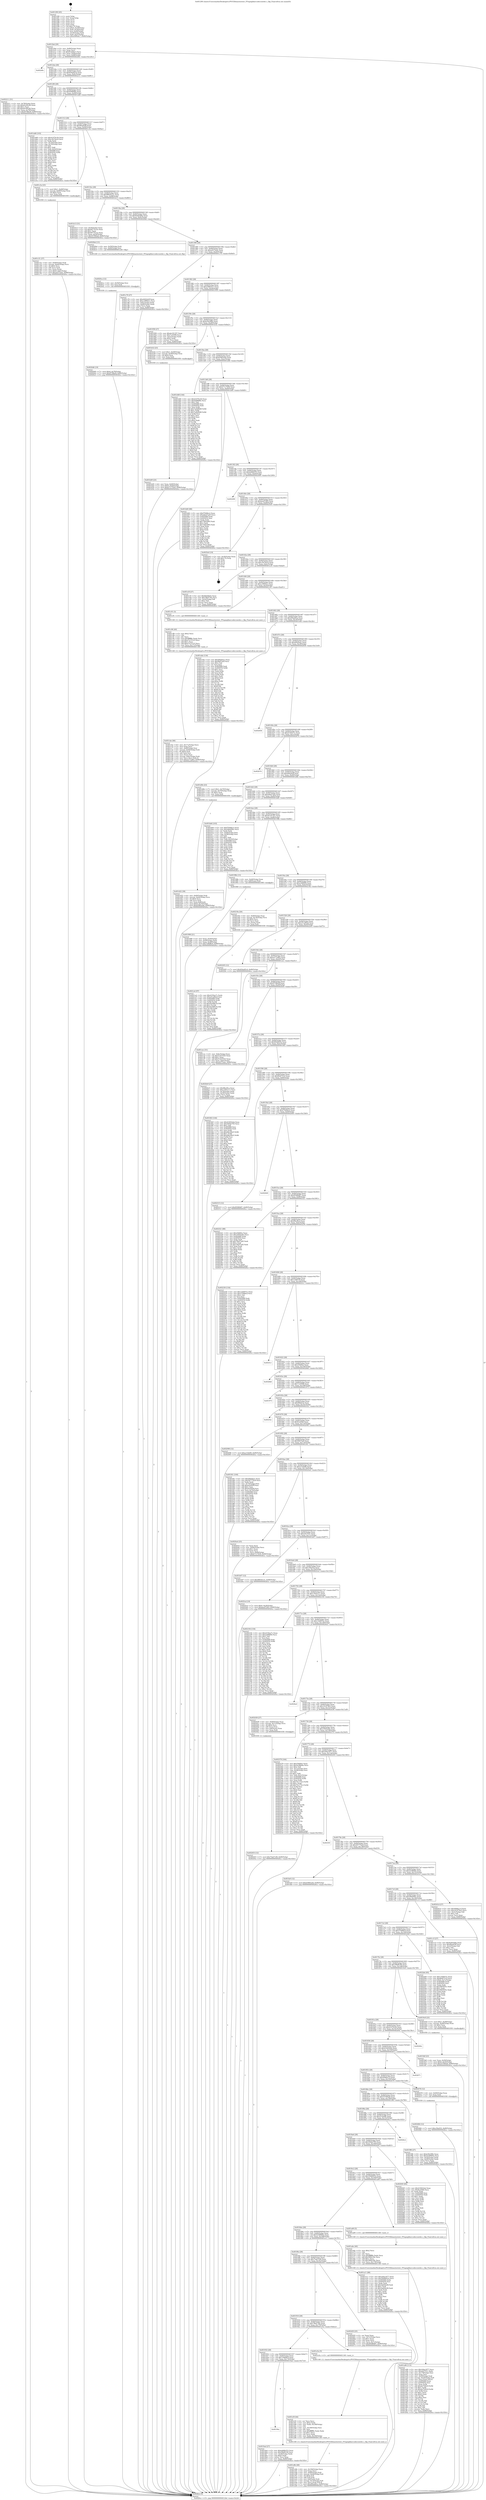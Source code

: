 digraph "0x401290" {
  label = "0x401290 (/mnt/c/Users/mathe/Desktop/tcc/POCII/binaries/extr_FFmpeglibavcodecrawdec.c_flip_Final-ollvm.out::main(0))"
  labelloc = "t"
  node[shape=record]

  Entry [label="",width=0.3,height=0.3,shape=circle,fillcolor=black,style=filled]
  "0x4012bd" [label="{
     0x4012bd [29]\l
     | [instrs]\l
     &nbsp;&nbsp;0x4012bd \<+3\>: mov -0x80(%rbp),%eax\l
     &nbsp;&nbsp;0x4012c0 \<+2\>: mov %eax,%ecx\l
     &nbsp;&nbsp;0x4012c2 \<+6\>: sub $0x81ebbbc7,%ecx\l
     &nbsp;&nbsp;0x4012c8 \<+6\>: mov %eax,-0x84(%rbp)\l
     &nbsp;&nbsp;0x4012ce \<+6\>: mov %ecx,-0x88(%rbp)\l
     &nbsp;&nbsp;0x4012d4 \<+6\>: je 000000000040249c \<main+0x120c\>\l
  }"]
  "0x40249c" [label="{
     0x40249c\l
  }", style=dashed]
  "0x4012da" [label="{
     0x4012da [28]\l
     | [instrs]\l
     &nbsp;&nbsp;0x4012da \<+5\>: jmp 00000000004012df \<main+0x4f\>\l
     &nbsp;&nbsp;0x4012df \<+6\>: mov -0x84(%rbp),%eax\l
     &nbsp;&nbsp;0x4012e5 \<+5\>: sub $0x83da83c4,%eax\l
     &nbsp;&nbsp;0x4012ea \<+6\>: mov %eax,-0x8c(%rbp)\l
     &nbsp;&nbsp;0x4012f0 \<+6\>: je 0000000000402211 \<main+0xf81\>\l
  }"]
  Exit [label="",width=0.3,height=0.3,shape=circle,fillcolor=black,style=filled,peripheries=2]
  "0x402211" [label="{
     0x402211 [31]\l
     | [instrs]\l
     &nbsp;&nbsp;0x402211 \<+3\>: mov -0x78(%rbp),%eax\l
     &nbsp;&nbsp;0x402214 \<+5\>: sub $0xb5c90cd4,%eax\l
     &nbsp;&nbsp;0x402219 \<+3\>: add $0x1,%eax\l
     &nbsp;&nbsp;0x40221c \<+5\>: add $0xb5c90cd4,%eax\l
     &nbsp;&nbsp;0x402221 \<+3\>: mov %eax,-0x78(%rbp)\l
     &nbsp;&nbsp;0x402224 \<+7\>: movl $0xf5788e0f,-0x80(%rbp)\l
     &nbsp;&nbsp;0x40222b \<+5\>: jmp 00000000004026ce \<main+0x143e\>\l
  }"]
  "0x4012f6" [label="{
     0x4012f6 [28]\l
     | [instrs]\l
     &nbsp;&nbsp;0x4012f6 \<+5\>: jmp 00000000004012fb \<main+0x6b\>\l
     &nbsp;&nbsp;0x4012fb \<+6\>: mov -0x84(%rbp),%eax\l
     &nbsp;&nbsp;0x401301 \<+5\>: sub $0x92f899fe,%eax\l
     &nbsp;&nbsp;0x401306 \<+6\>: mov %eax,-0x90(%rbp)\l
     &nbsp;&nbsp;0x40130c \<+6\>: je 0000000000401dd8 \<main+0xb48\>\l
  }"]
  "0x402484" [label="{
     0x402484 [12]\l
     | [instrs]\l
     &nbsp;&nbsp;0x402484 \<+7\>: movl $0xc56a032,-0x80(%rbp)\l
     &nbsp;&nbsp;0x40248b \<+5\>: jmp 00000000004026ce \<main+0x143e\>\l
  }"]
  "0x401dd8" [label="{
     0x401dd8 [103]\l
     | [instrs]\l
     &nbsp;&nbsp;0x401dd8 \<+5\>: mov $0x41070c26,%eax\l
     &nbsp;&nbsp;0x401ddd \<+5\>: mov $0xc5b76ec0,%ecx\l
     &nbsp;&nbsp;0x401de2 \<+2\>: xor %edx,%edx\l
     &nbsp;&nbsp;0x401de4 \<+3\>: mov -0x74(%rbp),%esi\l
     &nbsp;&nbsp;0x401de7 \<+3\>: cmp -0x70(%rbp),%esi\l
     &nbsp;&nbsp;0x401dea \<+4\>: setl %dil\l
     &nbsp;&nbsp;0x401dee \<+4\>: and $0x1,%dil\l
     &nbsp;&nbsp;0x401df2 \<+4\>: mov %dil,-0x22(%rbp)\l
     &nbsp;&nbsp;0x401df6 \<+7\>: mov 0x405068,%esi\l
     &nbsp;&nbsp;0x401dfd \<+8\>: mov 0x405054,%r8d\l
     &nbsp;&nbsp;0x401e05 \<+3\>: sub $0x1,%edx\l
     &nbsp;&nbsp;0x401e08 \<+3\>: mov %esi,%r9d\l
     &nbsp;&nbsp;0x401e0b \<+3\>: add %edx,%r9d\l
     &nbsp;&nbsp;0x401e0e \<+4\>: imul %r9d,%esi\l
     &nbsp;&nbsp;0x401e12 \<+3\>: and $0x1,%esi\l
     &nbsp;&nbsp;0x401e15 \<+3\>: cmp $0x0,%esi\l
     &nbsp;&nbsp;0x401e18 \<+4\>: sete %dil\l
     &nbsp;&nbsp;0x401e1c \<+4\>: cmp $0xa,%r8d\l
     &nbsp;&nbsp;0x401e20 \<+4\>: setl %r10b\l
     &nbsp;&nbsp;0x401e24 \<+3\>: mov %dil,%r11b\l
     &nbsp;&nbsp;0x401e27 \<+3\>: and %r10b,%r11b\l
     &nbsp;&nbsp;0x401e2a \<+3\>: xor %r10b,%dil\l
     &nbsp;&nbsp;0x401e2d \<+3\>: or %dil,%r11b\l
     &nbsp;&nbsp;0x401e30 \<+4\>: test $0x1,%r11b\l
     &nbsp;&nbsp;0x401e34 \<+3\>: cmovne %ecx,%eax\l
     &nbsp;&nbsp;0x401e37 \<+3\>: mov %eax,-0x80(%rbp)\l
     &nbsp;&nbsp;0x401e3a \<+5\>: jmp 00000000004026ce \<main+0x143e\>\l
  }"]
  "0x401312" [label="{
     0x401312 [28]\l
     | [instrs]\l
     &nbsp;&nbsp;0x401312 \<+5\>: jmp 0000000000401317 \<main+0x87\>\l
     &nbsp;&nbsp;0x401317 \<+6\>: mov -0x84(%rbp),%eax\l
     &nbsp;&nbsp;0x40131d \<+5\>: sub $0x96ae65ff,%eax\l
     &nbsp;&nbsp;0x401322 \<+6\>: mov %eax,-0x94(%rbp)\l
     &nbsp;&nbsp;0x401328 \<+6\>: je 0000000000401c3a \<main+0x9aa\>\l
  }"]
  "0x402453" [label="{
     0x402453 [12]\l
     | [instrs]\l
     &nbsp;&nbsp;0x402453 \<+7\>: movl $0x75ab7c08,-0x80(%rbp)\l
     &nbsp;&nbsp;0x40245a \<+5\>: jmp 00000000004026ce \<main+0x143e\>\l
  }"]
  "0x401c3a" [label="{
     0x401c3a [23]\l
     | [instrs]\l
     &nbsp;&nbsp;0x401c3a \<+7\>: movl $0x1,-0x68(%rbp)\l
     &nbsp;&nbsp;0x401c41 \<+4\>: movslq -0x68(%rbp),%rax\l
     &nbsp;&nbsp;0x401c45 \<+4\>: shl $0x2,%rax\l
     &nbsp;&nbsp;0x401c49 \<+3\>: mov %rax,%rdi\l
     &nbsp;&nbsp;0x401c4c \<+5\>: call 0000000000401050 \<malloc@plt\>\l
     | [calls]\l
     &nbsp;&nbsp;0x401050 \{1\} (unknown)\l
  }"]
  "0x40132e" [label="{
     0x40132e [28]\l
     | [instrs]\l
     &nbsp;&nbsp;0x40132e \<+5\>: jmp 0000000000401333 \<main+0xa3\>\l
     &nbsp;&nbsp;0x401333 \<+6\>: mov -0x84(%rbp),%eax\l
     &nbsp;&nbsp;0x401339 \<+5\>: sub $0x98934121,%eax\l
     &nbsp;&nbsp;0x40133e \<+6\>: mov %eax,-0x98(%rbp)\l
     &nbsp;&nbsp;0x401344 \<+6\>: je 0000000000401b13 \<main+0x883\>\l
  }"]
  "0x4021a4" [label="{
     0x4021a4 [97]\l
     | [instrs]\l
     &nbsp;&nbsp;0x4021a4 \<+5\>: mov $0xd150ee7c,%edx\l
     &nbsp;&nbsp;0x4021a9 \<+5\>: mov $0xe51a80a4,%esi\l
     &nbsp;&nbsp;0x4021ae \<+8\>: mov 0x405068,%r8d\l
     &nbsp;&nbsp;0x4021b6 \<+8\>: mov 0x405054,%r9d\l
     &nbsp;&nbsp;0x4021be \<+3\>: mov %r8d,%r10d\l
     &nbsp;&nbsp;0x4021c1 \<+7\>: sub $0x42e0f0f,%r10d\l
     &nbsp;&nbsp;0x4021c8 \<+4\>: sub $0x1,%r10d\l
     &nbsp;&nbsp;0x4021cc \<+7\>: add $0x42e0f0f,%r10d\l
     &nbsp;&nbsp;0x4021d3 \<+4\>: imul %r10d,%r8d\l
     &nbsp;&nbsp;0x4021d7 \<+4\>: and $0x1,%r8d\l
     &nbsp;&nbsp;0x4021db \<+4\>: cmp $0x0,%r8d\l
     &nbsp;&nbsp;0x4021df \<+4\>: sete %r11b\l
     &nbsp;&nbsp;0x4021e3 \<+4\>: cmp $0xa,%r9d\l
     &nbsp;&nbsp;0x4021e7 \<+3\>: setl %bl\l
     &nbsp;&nbsp;0x4021ea \<+3\>: mov %r11b,%r14b\l
     &nbsp;&nbsp;0x4021ed \<+3\>: and %bl,%r14b\l
     &nbsp;&nbsp;0x4021f0 \<+3\>: xor %bl,%r11b\l
     &nbsp;&nbsp;0x4021f3 \<+3\>: or %r11b,%r14b\l
     &nbsp;&nbsp;0x4021f6 \<+4\>: test $0x1,%r14b\l
     &nbsp;&nbsp;0x4021fa \<+3\>: cmovne %esi,%edx\l
     &nbsp;&nbsp;0x4021fd \<+3\>: mov %edx,-0x80(%rbp)\l
     &nbsp;&nbsp;0x402200 \<+5\>: jmp 00000000004026ce \<main+0x143e\>\l
  }"]
  "0x401b13" [label="{
     0x401b13 [31]\l
     | [instrs]\l
     &nbsp;&nbsp;0x401b13 \<+3\>: mov -0x54(%rbp),%eax\l
     &nbsp;&nbsp;0x401b16 \<+5\>: sub $0x9d77b1ee,%eax\l
     &nbsp;&nbsp;0x401b1b \<+3\>: add $0x1,%eax\l
     &nbsp;&nbsp;0x401b1e \<+5\>: add $0x9d77b1ee,%eax\l
     &nbsp;&nbsp;0x401b23 \<+3\>: mov %eax,-0x54(%rbp)\l
     &nbsp;&nbsp;0x401b26 \<+7\>: movl $0x537f00a8,-0x80(%rbp)\l
     &nbsp;&nbsp;0x401b2d \<+5\>: jmp 00000000004026ce \<main+0x143e\>\l
  }"]
  "0x40134a" [label="{
     0x40134a [28]\l
     | [instrs]\l
     &nbsp;&nbsp;0x40134a \<+5\>: jmp 000000000040134f \<main+0xbf\>\l
     &nbsp;&nbsp;0x40134f \<+6\>: mov -0x84(%rbp),%eax\l
     &nbsp;&nbsp;0x401355 \<+5\>: sub $0x9edb3b8a,%eax\l
     &nbsp;&nbsp;0x40135a \<+6\>: mov %eax,-0x9c(%rbp)\l
     &nbsp;&nbsp;0x401360 \<+6\>: je 00000000004020bd \<main+0xe2d\>\l
  }"]
  "0x4020d6" [label="{
     0x4020d6 [19]\l
     | [instrs]\l
     &nbsp;&nbsp;0x4020d6 \<+7\>: movl $0x0,-0x78(%rbp)\l
     &nbsp;&nbsp;0x4020dd \<+7\>: movl $0xf5788e0f,-0x80(%rbp)\l
     &nbsp;&nbsp;0x4020e4 \<+5\>: jmp 00000000004026ce \<main+0x143e\>\l
  }"]
  "0x4020bd" [label="{
     0x4020bd [13]\l
     | [instrs]\l
     &nbsp;&nbsp;0x4020bd \<+4\>: mov -0x50(%rbp),%rdi\l
     &nbsp;&nbsp;0x4020c1 \<+4\>: mov -0x60(%rbp),%rsi\l
     &nbsp;&nbsp;0x4020c5 \<+5\>: call 0000000000401240 \<flip\>\l
     | [calls]\l
     &nbsp;&nbsp;0x401240 \{1\} (/mnt/c/Users/mathe/Desktop/tcc/POCII/binaries/extr_FFmpeglibavcodecrawdec.c_flip_Final-ollvm.out::flip)\l
  }"]
  "0x401366" [label="{
     0x401366 [28]\l
     | [instrs]\l
     &nbsp;&nbsp;0x401366 \<+5\>: jmp 000000000040136b \<main+0xdb\>\l
     &nbsp;&nbsp;0x40136b \<+6\>: mov -0x84(%rbp),%eax\l
     &nbsp;&nbsp;0x401371 \<+5\>: sub $0xa4373edc,%eax\l
     &nbsp;&nbsp;0x401376 \<+6\>: mov %eax,-0xa0(%rbp)\l
     &nbsp;&nbsp;0x40137c \<+6\>: je 0000000000401c76 \<main+0x9e6\>\l
  }"]
  "0x4020ca" [label="{
     0x4020ca [12]\l
     | [instrs]\l
     &nbsp;&nbsp;0x4020ca \<+4\>: mov -0x50(%rbp),%rsi\l
     &nbsp;&nbsp;0x4020ce \<+3\>: mov %rsi,%rdi\l
     &nbsp;&nbsp;0x4020d1 \<+5\>: call 0000000000401030 \<free@plt\>\l
     | [calls]\l
     &nbsp;&nbsp;0x401030 \{1\} (unknown)\l
  }"]
  "0x401c76" [label="{
     0x401c76 [27]\l
     | [instrs]\l
     &nbsp;&nbsp;0x401c76 \<+5\>: mov $0xd442dcff,%eax\l
     &nbsp;&nbsp;0x401c7b \<+5\>: mov $0xcc990dc1,%ecx\l
     &nbsp;&nbsp;0x401c80 \<+3\>: mov -0x6c(%rbp),%edx\l
     &nbsp;&nbsp;0x401c83 \<+3\>: cmp -0x68(%rbp),%edx\l
     &nbsp;&nbsp;0x401c86 \<+3\>: cmovl %ecx,%eax\l
     &nbsp;&nbsp;0x401c89 \<+3\>: mov %eax,-0x80(%rbp)\l
     &nbsp;&nbsp;0x401c8c \<+5\>: jmp 00000000004026ce \<main+0x143e\>\l
  }"]
  "0x401382" [label="{
     0x401382 [28]\l
     | [instrs]\l
     &nbsp;&nbsp;0x401382 \<+5\>: jmp 0000000000401387 \<main+0xf7\>\l
     &nbsp;&nbsp;0x401387 \<+6\>: mov -0x84(%rbp),%eax\l
     &nbsp;&nbsp;0x40138d \<+5\>: sub $0xa589edc7,%eax\l
     &nbsp;&nbsp;0x401392 \<+6\>: mov %eax,-0xa4(%rbp)\l
     &nbsp;&nbsp;0x401398 \<+6\>: je 0000000000401958 \<main+0x6c8\>\l
  }"]
  "0x401e8b" [label="{
     0x401e8b [48]\l
     | [instrs]\l
     &nbsp;&nbsp;0x401e8b \<+6\>: mov -0x184(%rbp),%ecx\l
     &nbsp;&nbsp;0x401e91 \<+3\>: imul %eax,%ecx\l
     &nbsp;&nbsp;0x401e94 \<+4\>: mov -0x60(%rbp),%rdi\l
     &nbsp;&nbsp;0x401e98 \<+4\>: movslq -0x64(%rbp),%r8\l
     &nbsp;&nbsp;0x401e9c \<+4\>: shl $0x4,%r8\l
     &nbsp;&nbsp;0x401ea0 \<+3\>: add %r8,%rdi\l
     &nbsp;&nbsp;0x401ea3 \<+4\>: mov 0x8(%rdi),%rdi\l
     &nbsp;&nbsp;0x401ea7 \<+4\>: movslq -0x74(%rbp),%r8\l
     &nbsp;&nbsp;0x401eab \<+4\>: mov %ecx,(%rdi,%r8,4)\l
     &nbsp;&nbsp;0x401eaf \<+7\>: movl $0xd06ab8ca,-0x80(%rbp)\l
     &nbsp;&nbsp;0x401eb6 \<+5\>: jmp 00000000004026ce \<main+0x143e\>\l
  }"]
  "0x401958" [label="{
     0x401958 [27]\l
     | [instrs]\l
     &nbsp;&nbsp;0x401958 \<+5\>: mov $0xde191357,%eax\l
     &nbsp;&nbsp;0x40195d \<+5\>: mov $0x7c25098,%ecx\l
     &nbsp;&nbsp;0x401962 \<+3\>: mov -0x2c(%rbp),%edx\l
     &nbsp;&nbsp;0x401965 \<+3\>: cmp $0x2,%edx\l
     &nbsp;&nbsp;0x401968 \<+3\>: cmovne %ecx,%eax\l
     &nbsp;&nbsp;0x40196b \<+3\>: mov %eax,-0x80(%rbp)\l
     &nbsp;&nbsp;0x40196e \<+5\>: jmp 00000000004026ce \<main+0x143e\>\l
  }"]
  "0x40139e" [label="{
     0x40139e [28]\l
     | [instrs]\l
     &nbsp;&nbsp;0x40139e \<+5\>: jmp 00000000004013a3 \<main+0x113\>\l
     &nbsp;&nbsp;0x4013a3 \<+6\>: mov -0x84(%rbp),%eax\l
     &nbsp;&nbsp;0x4013a9 \<+5\>: sub $0xb39c0f6b,%eax\l
     &nbsp;&nbsp;0x4013ae \<+6\>: mov %eax,-0xa8(%rbp)\l
     &nbsp;&nbsp;0x4013b4 \<+6\>: je 0000000000401b32 \<main+0x8a2\>\l
  }"]
  "0x4026ce" [label="{
     0x4026ce [5]\l
     | [instrs]\l
     &nbsp;&nbsp;0x4026ce \<+5\>: jmp 00000000004012bd \<main+0x2d\>\l
  }"]
  "0x401290" [label="{
     0x401290 [45]\l
     | [instrs]\l
     &nbsp;&nbsp;0x401290 \<+1\>: push %rbp\l
     &nbsp;&nbsp;0x401291 \<+3\>: mov %rsp,%rbp\l
     &nbsp;&nbsp;0x401294 \<+2\>: push %r15\l
     &nbsp;&nbsp;0x401296 \<+2\>: push %r14\l
     &nbsp;&nbsp;0x401298 \<+2\>: push %r12\l
     &nbsp;&nbsp;0x40129a \<+1\>: push %rbx\l
     &nbsp;&nbsp;0x40129b \<+7\>: sub $0x170,%rsp\l
     &nbsp;&nbsp;0x4012a2 \<+7\>: movl $0x0,-0x30(%rbp)\l
     &nbsp;&nbsp;0x4012a9 \<+3\>: mov %edi,-0x34(%rbp)\l
     &nbsp;&nbsp;0x4012ac \<+4\>: mov %rsi,-0x40(%rbp)\l
     &nbsp;&nbsp;0x4012b0 \<+3\>: mov -0x34(%rbp),%edi\l
     &nbsp;&nbsp;0x4012b3 \<+3\>: mov %edi,-0x2c(%rbp)\l
     &nbsp;&nbsp;0x4012b6 \<+7\>: movl $0xa589edc7,-0x80(%rbp)\l
  }"]
  "0x401e5f" [label="{
     0x401e5f [44]\l
     | [instrs]\l
     &nbsp;&nbsp;0x401e5f \<+2\>: xor %ecx,%ecx\l
     &nbsp;&nbsp;0x401e61 \<+5\>: mov $0x2,%edx\l
     &nbsp;&nbsp;0x401e66 \<+6\>: mov %edx,-0x180(%rbp)\l
     &nbsp;&nbsp;0x401e6c \<+1\>: cltd\l
     &nbsp;&nbsp;0x401e6d \<+6\>: mov -0x180(%rbp),%esi\l
     &nbsp;&nbsp;0x401e73 \<+2\>: idiv %esi\l
     &nbsp;&nbsp;0x401e75 \<+6\>: imul $0xfffffffe,%edx,%edx\l
     &nbsp;&nbsp;0x401e7b \<+3\>: sub $0x1,%ecx\l
     &nbsp;&nbsp;0x401e7e \<+2\>: sub %ecx,%edx\l
     &nbsp;&nbsp;0x401e80 \<+6\>: mov %edx,-0x184(%rbp)\l
     &nbsp;&nbsp;0x401e86 \<+5\>: call 0000000000401160 \<next_i\>\l
     | [calls]\l
     &nbsp;&nbsp;0x401160 \{1\} (/mnt/c/Users/mathe/Desktop/tcc/POCII/binaries/extr_FFmpeglibavcodecrawdec.c_flip_Final-ollvm.out::next_i)\l
  }"]
  "0x401b32" [label="{
     0x401b32 [23]\l
     | [instrs]\l
     &nbsp;&nbsp;0x401b32 \<+7\>: movl $0x1,-0x58(%rbp)\l
     &nbsp;&nbsp;0x401b39 \<+4\>: movslq -0x58(%rbp),%rax\l
     &nbsp;&nbsp;0x401b3d \<+4\>: shl $0x4,%rax\l
     &nbsp;&nbsp;0x401b41 \<+3\>: mov %rax,%rdi\l
     &nbsp;&nbsp;0x401b44 \<+5\>: call 0000000000401050 \<malloc@plt\>\l
     | [calls]\l
     &nbsp;&nbsp;0x401050 \{1\} (unknown)\l
  }"]
  "0x4013ba" [label="{
     0x4013ba [28]\l
     | [instrs]\l
     &nbsp;&nbsp;0x4013ba \<+5\>: jmp 00000000004013bf \<main+0x12f\>\l
     &nbsp;&nbsp;0x4013bf \<+6\>: mov -0x84(%rbp),%eax\l
     &nbsp;&nbsp;0x4013c5 \<+5\>: sub $0xb5983a4d,%eax\l
     &nbsp;&nbsp;0x4013ca \<+6\>: mov %eax,-0xac(%rbp)\l
     &nbsp;&nbsp;0x4013d0 \<+6\>: je 0000000000401d48 \<main+0xab8\>\l
  }"]
  "0x401d22" [label="{
     0x401d22 [38]\l
     | [instrs]\l
     &nbsp;&nbsp;0x401d22 \<+4\>: mov -0x60(%rbp),%rdi\l
     &nbsp;&nbsp;0x401d26 \<+4\>: movslq -0x64(%rbp),%rcx\l
     &nbsp;&nbsp;0x401d2a \<+4\>: shl $0x4,%rcx\l
     &nbsp;&nbsp;0x401d2e \<+3\>: add %rcx,%rdi\l
     &nbsp;&nbsp;0x401d31 \<+4\>: mov %rax,0x8(%rdi)\l
     &nbsp;&nbsp;0x401d35 \<+7\>: movl $0x0,-0x74(%rbp)\l
     &nbsp;&nbsp;0x401d3c \<+7\>: movl $0xb5983a4d,-0x80(%rbp)\l
     &nbsp;&nbsp;0x401d43 \<+5\>: jmp 00000000004026ce \<main+0x143e\>\l
  }"]
  "0x401d48" [label="{
     0x401d48 [144]\l
     | [instrs]\l
     &nbsp;&nbsp;0x401d48 \<+5\>: mov $0x41070c26,%eax\l
     &nbsp;&nbsp;0x401d4d \<+5\>: mov $0x92f899fe,%ecx\l
     &nbsp;&nbsp;0x401d52 \<+2\>: mov $0x1,%dl\l
     &nbsp;&nbsp;0x401d54 \<+7\>: mov 0x405068,%esi\l
     &nbsp;&nbsp;0x401d5b \<+7\>: mov 0x405054,%edi\l
     &nbsp;&nbsp;0x401d62 \<+3\>: mov %esi,%r8d\l
     &nbsp;&nbsp;0x401d65 \<+7\>: add $0x7a2b90d9,%r8d\l
     &nbsp;&nbsp;0x401d6c \<+4\>: sub $0x1,%r8d\l
     &nbsp;&nbsp;0x401d70 \<+7\>: sub $0x7a2b90d9,%r8d\l
     &nbsp;&nbsp;0x401d77 \<+4\>: imul %r8d,%esi\l
     &nbsp;&nbsp;0x401d7b \<+3\>: and $0x1,%esi\l
     &nbsp;&nbsp;0x401d7e \<+3\>: cmp $0x0,%esi\l
     &nbsp;&nbsp;0x401d81 \<+4\>: sete %r9b\l
     &nbsp;&nbsp;0x401d85 \<+3\>: cmp $0xa,%edi\l
     &nbsp;&nbsp;0x401d88 \<+4\>: setl %r10b\l
     &nbsp;&nbsp;0x401d8c \<+3\>: mov %r9b,%r11b\l
     &nbsp;&nbsp;0x401d8f \<+4\>: xor $0xff,%r11b\l
     &nbsp;&nbsp;0x401d93 \<+3\>: mov %r10b,%bl\l
     &nbsp;&nbsp;0x401d96 \<+3\>: xor $0xff,%bl\l
     &nbsp;&nbsp;0x401d99 \<+3\>: xor $0x0,%dl\l
     &nbsp;&nbsp;0x401d9c \<+3\>: mov %r11b,%r14b\l
     &nbsp;&nbsp;0x401d9f \<+4\>: and $0x0,%r14b\l
     &nbsp;&nbsp;0x401da3 \<+3\>: and %dl,%r9b\l
     &nbsp;&nbsp;0x401da6 \<+3\>: mov %bl,%r15b\l
     &nbsp;&nbsp;0x401da9 \<+4\>: and $0x0,%r15b\l
     &nbsp;&nbsp;0x401dad \<+3\>: and %dl,%r10b\l
     &nbsp;&nbsp;0x401db0 \<+3\>: or %r9b,%r14b\l
     &nbsp;&nbsp;0x401db3 \<+3\>: or %r10b,%r15b\l
     &nbsp;&nbsp;0x401db6 \<+3\>: xor %r15b,%r14b\l
     &nbsp;&nbsp;0x401db9 \<+3\>: or %bl,%r11b\l
     &nbsp;&nbsp;0x401dbc \<+4\>: xor $0xff,%r11b\l
     &nbsp;&nbsp;0x401dc0 \<+3\>: or $0x0,%dl\l
     &nbsp;&nbsp;0x401dc3 \<+3\>: and %dl,%r11b\l
     &nbsp;&nbsp;0x401dc6 \<+3\>: or %r11b,%r14b\l
     &nbsp;&nbsp;0x401dc9 \<+4\>: test $0x1,%r14b\l
     &nbsp;&nbsp;0x401dcd \<+3\>: cmovne %ecx,%eax\l
     &nbsp;&nbsp;0x401dd0 \<+3\>: mov %eax,-0x80(%rbp)\l
     &nbsp;&nbsp;0x401dd3 \<+5\>: jmp 00000000004026ce \<main+0x143e\>\l
  }"]
  "0x4013d6" [label="{
     0x4013d6 [28]\l
     | [instrs]\l
     &nbsp;&nbsp;0x4013d6 \<+5\>: jmp 00000000004013db \<main+0x14b\>\l
     &nbsp;&nbsp;0x4013db \<+6\>: mov -0x84(%rbp),%eax\l
     &nbsp;&nbsp;0x4013e1 \<+5\>: sub $0xb7117b50,%eax\l
     &nbsp;&nbsp;0x4013e6 \<+6\>: mov %eax,-0xb0(%rbp)\l
     &nbsp;&nbsp;0x4013ec \<+6\>: je 0000000000401b60 \<main+0x8d0\>\l
  }"]
  "0x401cbe" [label="{
     0x401cbe [46]\l
     | [instrs]\l
     &nbsp;&nbsp;0x401cbe \<+6\>: mov -0x17c(%rbp),%ecx\l
     &nbsp;&nbsp;0x401cc4 \<+3\>: imul %eax,%ecx\l
     &nbsp;&nbsp;0x401cc7 \<+4\>: mov -0x60(%rbp),%rsi\l
     &nbsp;&nbsp;0x401ccb \<+4\>: movslq -0x64(%rbp),%rdi\l
     &nbsp;&nbsp;0x401ccf \<+4\>: shl $0x4,%rdi\l
     &nbsp;&nbsp;0x401cd3 \<+3\>: add %rdi,%rsi\l
     &nbsp;&nbsp;0x401cd6 \<+3\>: mov (%rsi),%rsi\l
     &nbsp;&nbsp;0x401cd9 \<+4\>: movslq -0x6c(%rbp),%rdi\l
     &nbsp;&nbsp;0x401cdd \<+3\>: mov %ecx,(%rsi,%rdi,4)\l
     &nbsp;&nbsp;0x401ce0 \<+7\>: movl $0xea77ad63,-0x80(%rbp)\l
     &nbsp;&nbsp;0x401ce7 \<+5\>: jmp 00000000004026ce \<main+0x143e\>\l
  }"]
  "0x401b60" [label="{
     0x401b60 [88]\l
     | [instrs]\l
     &nbsp;&nbsp;0x401b60 \<+5\>: mov $0xf7646bc2,%eax\l
     &nbsp;&nbsp;0x401b65 \<+5\>: mov $0xd4eb7ad3,%ecx\l
     &nbsp;&nbsp;0x401b6a \<+7\>: mov 0x405068,%edx\l
     &nbsp;&nbsp;0x401b71 \<+7\>: mov 0x405054,%esi\l
     &nbsp;&nbsp;0x401b78 \<+2\>: mov %edx,%edi\l
     &nbsp;&nbsp;0x401b7a \<+6\>: add $0x7282e803,%edi\l
     &nbsp;&nbsp;0x401b80 \<+3\>: sub $0x1,%edi\l
     &nbsp;&nbsp;0x401b83 \<+6\>: sub $0x7282e803,%edi\l
     &nbsp;&nbsp;0x401b89 \<+3\>: imul %edi,%edx\l
     &nbsp;&nbsp;0x401b8c \<+3\>: and $0x1,%edx\l
     &nbsp;&nbsp;0x401b8f \<+3\>: cmp $0x0,%edx\l
     &nbsp;&nbsp;0x401b92 \<+4\>: sete %r8b\l
     &nbsp;&nbsp;0x401b96 \<+3\>: cmp $0xa,%esi\l
     &nbsp;&nbsp;0x401b99 \<+4\>: setl %r9b\l
     &nbsp;&nbsp;0x401b9d \<+3\>: mov %r8b,%r10b\l
     &nbsp;&nbsp;0x401ba0 \<+3\>: and %r9b,%r10b\l
     &nbsp;&nbsp;0x401ba3 \<+3\>: xor %r9b,%r8b\l
     &nbsp;&nbsp;0x401ba6 \<+3\>: or %r8b,%r10b\l
     &nbsp;&nbsp;0x401ba9 \<+4\>: test $0x1,%r10b\l
     &nbsp;&nbsp;0x401bad \<+3\>: cmovne %ecx,%eax\l
     &nbsp;&nbsp;0x401bb0 \<+3\>: mov %eax,-0x80(%rbp)\l
     &nbsp;&nbsp;0x401bb3 \<+5\>: jmp 00000000004026ce \<main+0x143e\>\l
  }"]
  "0x4013f2" [label="{
     0x4013f2 [28]\l
     | [instrs]\l
     &nbsp;&nbsp;0x4013f2 \<+5\>: jmp 00000000004013f7 \<main+0x167\>\l
     &nbsp;&nbsp;0x4013f7 \<+6\>: mov -0x84(%rbp),%eax\l
     &nbsp;&nbsp;0x4013fd \<+5\>: sub $0xbd68b553,%eax\l
     &nbsp;&nbsp;0x401402 \<+6\>: mov %eax,-0xb4(%rbp)\l
     &nbsp;&nbsp;0x401408 \<+6\>: je 0000000000402490 \<main+0x1200\>\l
  }"]
  "0x401c96" [label="{
     0x401c96 [40]\l
     | [instrs]\l
     &nbsp;&nbsp;0x401c96 \<+5\>: mov $0x2,%ecx\l
     &nbsp;&nbsp;0x401c9b \<+1\>: cltd\l
     &nbsp;&nbsp;0x401c9c \<+2\>: idiv %ecx\l
     &nbsp;&nbsp;0x401c9e \<+6\>: imul $0xfffffffe,%edx,%ecx\l
     &nbsp;&nbsp;0x401ca4 \<+6\>: sub $0xe7e15123,%ecx\l
     &nbsp;&nbsp;0x401caa \<+3\>: add $0x1,%ecx\l
     &nbsp;&nbsp;0x401cad \<+6\>: add $0xe7e15123,%ecx\l
     &nbsp;&nbsp;0x401cb3 \<+6\>: mov %ecx,-0x17c(%rbp)\l
     &nbsp;&nbsp;0x401cb9 \<+5\>: call 0000000000401160 \<next_i\>\l
     | [calls]\l
     &nbsp;&nbsp;0x401160 \{1\} (/mnt/c/Users/mathe/Desktop/tcc/POCII/binaries/extr_FFmpeglibavcodecrawdec.c_flip_Final-ollvm.out::next_i)\l
  }"]
  "0x402490" [label="{
     0x402490\l
  }", style=dashed]
  "0x40140e" [label="{
     0x40140e [28]\l
     | [instrs]\l
     &nbsp;&nbsp;0x40140e \<+5\>: jmp 0000000000401413 \<main+0x183\>\l
     &nbsp;&nbsp;0x401413 \<+6\>: mov -0x84(%rbp),%eax\l
     &nbsp;&nbsp;0x401419 \<+5\>: sub $0xbee97d05,%eax\l
     &nbsp;&nbsp;0x40141e \<+6\>: mov %eax,-0xb8(%rbp)\l
     &nbsp;&nbsp;0x401424 \<+6\>: je 00000000004025e0 \<main+0x1350\>\l
  }"]
  "0x401c51" [label="{
     0x401c51 [37]\l
     | [instrs]\l
     &nbsp;&nbsp;0x401c51 \<+4\>: mov -0x60(%rbp),%rdi\l
     &nbsp;&nbsp;0x401c55 \<+4\>: movslq -0x64(%rbp),%rcx\l
     &nbsp;&nbsp;0x401c59 \<+4\>: shl $0x4,%rcx\l
     &nbsp;&nbsp;0x401c5d \<+3\>: add %rcx,%rdi\l
     &nbsp;&nbsp;0x401c60 \<+3\>: mov %rax,(%rdi)\l
     &nbsp;&nbsp;0x401c63 \<+7\>: movl $0x0,-0x6c(%rbp)\l
     &nbsp;&nbsp;0x401c6a \<+7\>: movl $0xa4373edc,-0x80(%rbp)\l
     &nbsp;&nbsp;0x401c71 \<+5\>: jmp 00000000004026ce \<main+0x143e\>\l
  }"]
  "0x4025e0" [label="{
     0x4025e0 [19]\l
     | [instrs]\l
     &nbsp;&nbsp;0x4025e0 \<+3\>: mov -0x30(%rbp),%eax\l
     &nbsp;&nbsp;0x4025e3 \<+7\>: add $0x170,%rsp\l
     &nbsp;&nbsp;0x4025ea \<+1\>: pop %rbx\l
     &nbsp;&nbsp;0x4025eb \<+2\>: pop %r12\l
     &nbsp;&nbsp;0x4025ed \<+2\>: pop %r14\l
     &nbsp;&nbsp;0x4025ef \<+2\>: pop %r15\l
     &nbsp;&nbsp;0x4025f1 \<+1\>: pop %rbp\l
     &nbsp;&nbsp;0x4025f2 \<+1\>: ret\l
  }"]
  "0x40142a" [label="{
     0x40142a [28]\l
     | [instrs]\l
     &nbsp;&nbsp;0x40142a \<+5\>: jmp 000000000040142f \<main+0x19f\>\l
     &nbsp;&nbsp;0x40142f \<+6\>: mov -0x84(%rbp),%eax\l
     &nbsp;&nbsp;0x401435 \<+5\>: sub $0xc5b76ec0,%eax\l
     &nbsp;&nbsp;0x40143a \<+6\>: mov %eax,-0xbc(%rbp)\l
     &nbsp;&nbsp;0x401440 \<+6\>: je 0000000000401e3f \<main+0xbaf\>\l
  }"]
  "0x401b49" [label="{
     0x401b49 [23]\l
     | [instrs]\l
     &nbsp;&nbsp;0x401b49 \<+4\>: mov %rax,-0x60(%rbp)\l
     &nbsp;&nbsp;0x401b4d \<+7\>: movl $0x0,-0x64(%rbp)\l
     &nbsp;&nbsp;0x401b54 \<+7\>: movl $0xb7117b50,-0x80(%rbp)\l
     &nbsp;&nbsp;0x401b5b \<+5\>: jmp 00000000004026ce \<main+0x143e\>\l
  }"]
  "0x401e3f" [label="{
     0x401e3f [27]\l
     | [instrs]\l
     &nbsp;&nbsp;0x401e3f \<+5\>: mov $0xf62b8d3e,%eax\l
     &nbsp;&nbsp;0x401e44 \<+5\>: mov $0x78b473fa,%ecx\l
     &nbsp;&nbsp;0x401e49 \<+3\>: mov -0x22(%rbp),%dl\l
     &nbsp;&nbsp;0x401e4c \<+3\>: test $0x1,%dl\l
     &nbsp;&nbsp;0x401e4f \<+3\>: cmovne %ecx,%eax\l
     &nbsp;&nbsp;0x401e52 \<+3\>: mov %eax,-0x80(%rbp)\l
     &nbsp;&nbsp;0x401e55 \<+5\>: jmp 00000000004026ce \<main+0x143e\>\l
  }"]
  "0x401446" [label="{
     0x401446 [28]\l
     | [instrs]\l
     &nbsp;&nbsp;0x401446 \<+5\>: jmp 000000000040144b \<main+0x1bb\>\l
     &nbsp;&nbsp;0x40144b \<+6\>: mov -0x84(%rbp),%eax\l
     &nbsp;&nbsp;0x401451 \<+5\>: sub $0xcc990dc1,%eax\l
     &nbsp;&nbsp;0x401456 \<+6\>: mov %eax,-0xc0(%rbp)\l
     &nbsp;&nbsp;0x40145c \<+6\>: je 0000000000401c91 \<main+0xa01\>\l
  }"]
  "0x401a96" [label="{
     0x401a96 [113]\l
     | [instrs]\l
     &nbsp;&nbsp;0x401a96 \<+5\>: mov $0x244a1877,%ecx\l
     &nbsp;&nbsp;0x401a9b \<+5\>: mov $0xa427031,%edx\l
     &nbsp;&nbsp;0x401aa0 \<+6\>: mov -0x178(%rbp),%esi\l
     &nbsp;&nbsp;0x401aa6 \<+3\>: imul %eax,%esi\l
     &nbsp;&nbsp;0x401aa9 \<+4\>: mov -0x50(%rbp),%rdi\l
     &nbsp;&nbsp;0x401aad \<+4\>: movslq -0x54(%rbp),%r8\l
     &nbsp;&nbsp;0x401ab1 \<+4\>: mov %esi,(%rdi,%r8,4)\l
     &nbsp;&nbsp;0x401ab5 \<+7\>: mov 0x405068,%eax\l
     &nbsp;&nbsp;0x401abc \<+7\>: mov 0x405054,%esi\l
     &nbsp;&nbsp;0x401ac3 \<+3\>: mov %eax,%r9d\l
     &nbsp;&nbsp;0x401ac6 \<+7\>: add $0xda7540c9,%r9d\l
     &nbsp;&nbsp;0x401acd \<+4\>: sub $0x1,%r9d\l
     &nbsp;&nbsp;0x401ad1 \<+7\>: sub $0xda7540c9,%r9d\l
     &nbsp;&nbsp;0x401ad8 \<+4\>: imul %r9d,%eax\l
     &nbsp;&nbsp;0x401adc \<+3\>: and $0x1,%eax\l
     &nbsp;&nbsp;0x401adf \<+3\>: cmp $0x0,%eax\l
     &nbsp;&nbsp;0x401ae2 \<+4\>: sete %r10b\l
     &nbsp;&nbsp;0x401ae6 \<+3\>: cmp $0xa,%esi\l
     &nbsp;&nbsp;0x401ae9 \<+4\>: setl %r11b\l
     &nbsp;&nbsp;0x401aed \<+3\>: mov %r10b,%bl\l
     &nbsp;&nbsp;0x401af0 \<+3\>: and %r11b,%bl\l
     &nbsp;&nbsp;0x401af3 \<+3\>: xor %r11b,%r10b\l
     &nbsp;&nbsp;0x401af6 \<+3\>: or %r10b,%bl\l
     &nbsp;&nbsp;0x401af9 \<+3\>: test $0x1,%bl\l
     &nbsp;&nbsp;0x401afc \<+3\>: cmovne %edx,%ecx\l
     &nbsp;&nbsp;0x401aff \<+3\>: mov %ecx,-0x80(%rbp)\l
     &nbsp;&nbsp;0x401b02 \<+5\>: jmp 00000000004026ce \<main+0x143e\>\l
  }"]
  "0x401c91" [label="{
     0x401c91 [5]\l
     | [instrs]\l
     &nbsp;&nbsp;0x401c91 \<+5\>: call 0000000000401160 \<next_i\>\l
     | [calls]\l
     &nbsp;&nbsp;0x401160 \{1\} (/mnt/c/Users/mathe/Desktop/tcc/POCII/binaries/extr_FFmpeglibavcodecrawdec.c_flip_Final-ollvm.out::next_i)\l
  }"]
  "0x401462" [label="{
     0x401462 [28]\l
     | [instrs]\l
     &nbsp;&nbsp;0x401462 \<+5\>: jmp 0000000000401467 \<main+0x1d7\>\l
     &nbsp;&nbsp;0x401467 \<+6\>: mov -0x84(%rbp),%eax\l
     &nbsp;&nbsp;0x40146d \<+5\>: sub $0xd06ab8ca,%eax\l
     &nbsp;&nbsp;0x401472 \<+6\>: mov %eax,-0xc4(%rbp)\l
     &nbsp;&nbsp;0x401478 \<+6\>: je 0000000000401ebb \<main+0xc2b\>\l
  }"]
  "0x401a6e" [label="{
     0x401a6e [40]\l
     | [instrs]\l
     &nbsp;&nbsp;0x401a6e \<+5\>: mov $0x2,%ecx\l
     &nbsp;&nbsp;0x401a73 \<+1\>: cltd\l
     &nbsp;&nbsp;0x401a74 \<+2\>: idiv %ecx\l
     &nbsp;&nbsp;0x401a76 \<+6\>: imul $0xfffffffe,%edx,%ecx\l
     &nbsp;&nbsp;0x401a7c \<+6\>: add $0x390b10fc,%ecx\l
     &nbsp;&nbsp;0x401a82 \<+3\>: add $0x1,%ecx\l
     &nbsp;&nbsp;0x401a85 \<+6\>: sub $0x390b10fc,%ecx\l
     &nbsp;&nbsp;0x401a8b \<+6\>: mov %ecx,-0x178(%rbp)\l
     &nbsp;&nbsp;0x401a91 \<+5\>: call 0000000000401160 \<next_i\>\l
     | [calls]\l
     &nbsp;&nbsp;0x401160 \{1\} (/mnt/c/Users/mathe/Desktop/tcc/POCII/binaries/extr_FFmpeglibavcodecrawdec.c_flip_Final-ollvm.out::next_i)\l
  }"]
  "0x401ebb" [label="{
     0x401ebb [134]\l
     | [instrs]\l
     &nbsp;&nbsp;0x401ebb \<+5\>: mov $0xd0f29aac,%eax\l
     &nbsp;&nbsp;0x401ec0 \<+5\>: mov $0x9b874a9,%ecx\l
     &nbsp;&nbsp;0x401ec5 \<+2\>: mov $0x1,%dl\l
     &nbsp;&nbsp;0x401ec7 \<+2\>: xor %esi,%esi\l
     &nbsp;&nbsp;0x401ec9 \<+7\>: mov 0x405068,%edi\l
     &nbsp;&nbsp;0x401ed0 \<+8\>: mov 0x405054,%r8d\l
     &nbsp;&nbsp;0x401ed8 \<+3\>: sub $0x1,%esi\l
     &nbsp;&nbsp;0x401edb \<+3\>: mov %edi,%r9d\l
     &nbsp;&nbsp;0x401ede \<+3\>: add %esi,%r9d\l
     &nbsp;&nbsp;0x401ee1 \<+4\>: imul %r9d,%edi\l
     &nbsp;&nbsp;0x401ee5 \<+3\>: and $0x1,%edi\l
     &nbsp;&nbsp;0x401ee8 \<+3\>: cmp $0x0,%edi\l
     &nbsp;&nbsp;0x401eeb \<+4\>: sete %r10b\l
     &nbsp;&nbsp;0x401eef \<+4\>: cmp $0xa,%r8d\l
     &nbsp;&nbsp;0x401ef3 \<+4\>: setl %r11b\l
     &nbsp;&nbsp;0x401ef7 \<+3\>: mov %r10b,%bl\l
     &nbsp;&nbsp;0x401efa \<+3\>: xor $0xff,%bl\l
     &nbsp;&nbsp;0x401efd \<+3\>: mov %r11b,%r14b\l
     &nbsp;&nbsp;0x401f00 \<+4\>: xor $0xff,%r14b\l
     &nbsp;&nbsp;0x401f04 \<+3\>: xor $0x0,%dl\l
     &nbsp;&nbsp;0x401f07 \<+3\>: mov %bl,%r15b\l
     &nbsp;&nbsp;0x401f0a \<+4\>: and $0x0,%r15b\l
     &nbsp;&nbsp;0x401f0e \<+3\>: and %dl,%r10b\l
     &nbsp;&nbsp;0x401f11 \<+3\>: mov %r14b,%r12b\l
     &nbsp;&nbsp;0x401f14 \<+4\>: and $0x0,%r12b\l
     &nbsp;&nbsp;0x401f18 \<+3\>: and %dl,%r11b\l
     &nbsp;&nbsp;0x401f1b \<+3\>: or %r10b,%r15b\l
     &nbsp;&nbsp;0x401f1e \<+3\>: or %r11b,%r12b\l
     &nbsp;&nbsp;0x401f21 \<+3\>: xor %r12b,%r15b\l
     &nbsp;&nbsp;0x401f24 \<+3\>: or %r14b,%bl\l
     &nbsp;&nbsp;0x401f27 \<+3\>: xor $0xff,%bl\l
     &nbsp;&nbsp;0x401f2a \<+3\>: or $0x0,%dl\l
     &nbsp;&nbsp;0x401f2d \<+2\>: and %dl,%bl\l
     &nbsp;&nbsp;0x401f2f \<+3\>: or %bl,%r15b\l
     &nbsp;&nbsp;0x401f32 \<+4\>: test $0x1,%r15b\l
     &nbsp;&nbsp;0x401f36 \<+3\>: cmovne %ecx,%eax\l
     &nbsp;&nbsp;0x401f39 \<+3\>: mov %eax,-0x80(%rbp)\l
     &nbsp;&nbsp;0x401f3c \<+5\>: jmp 00000000004026ce \<main+0x143e\>\l
  }"]
  "0x40147e" [label="{
     0x40147e [28]\l
     | [instrs]\l
     &nbsp;&nbsp;0x40147e \<+5\>: jmp 0000000000401483 \<main+0x1f3\>\l
     &nbsp;&nbsp;0x401483 \<+6\>: mov -0x84(%rbp),%eax\l
     &nbsp;&nbsp;0x401489 \<+5\>: sub $0xd0f29aac,%eax\l
     &nbsp;&nbsp;0x40148e \<+6\>: mov %eax,-0xc8(%rbp)\l
     &nbsp;&nbsp;0x401494 \<+6\>: je 0000000000402658 \<main+0x13c8\>\l
  }"]
  "0x4019df" [label="{
     0x4019df [23]\l
     | [instrs]\l
     &nbsp;&nbsp;0x4019df \<+4\>: mov %rax,-0x50(%rbp)\l
     &nbsp;&nbsp;0x4019e3 \<+7\>: movl $0x0,-0x54(%rbp)\l
     &nbsp;&nbsp;0x4019ea \<+7\>: movl $0x537f00a8,-0x80(%rbp)\l
     &nbsp;&nbsp;0x4019f1 \<+5\>: jmp 00000000004026ce \<main+0x143e\>\l
  }"]
  "0x402658" [label="{
     0x402658\l
  }", style=dashed]
  "0x40149a" [label="{
     0x40149a [28]\l
     | [instrs]\l
     &nbsp;&nbsp;0x40149a \<+5\>: jmp 000000000040149f \<main+0x20f\>\l
     &nbsp;&nbsp;0x40149f \<+6\>: mov -0x84(%rbp),%eax\l
     &nbsp;&nbsp;0x4014a5 \<+5\>: sub $0xd150ee7c,%eax\l
     &nbsp;&nbsp;0x4014aa \<+6\>: mov %eax,-0xcc(%rbp)\l
     &nbsp;&nbsp;0x4014b0 \<+6\>: je 000000000040267d \<main+0x13ed\>\l
  }"]
  "0x40194e" [label="{
     0x40194e\l
  }", style=dashed]
  "0x40267d" [label="{
     0x40267d\l
  }", style=dashed]
  "0x4014b6" [label="{
     0x4014b6 [28]\l
     | [instrs]\l
     &nbsp;&nbsp;0x4014b6 \<+5\>: jmp 00000000004014bb \<main+0x22b\>\l
     &nbsp;&nbsp;0x4014bb \<+6\>: mov -0x84(%rbp),%eax\l
     &nbsp;&nbsp;0x4014c1 \<+5\>: sub $0xd442dcff,%eax\l
     &nbsp;&nbsp;0x4014c6 \<+6\>: mov %eax,-0xd0(%rbp)\l
     &nbsp;&nbsp;0x4014cc \<+6\>: je 0000000000401d0b \<main+0xa7b\>\l
  }"]
  "0x4019ad" [label="{
     0x4019ad [27]\l
     | [instrs]\l
     &nbsp;&nbsp;0x4019ad \<+5\>: mov $0xbd68b553,%eax\l
     &nbsp;&nbsp;0x4019b2 \<+5\>: mov $0x39bf8190,%ecx\l
     &nbsp;&nbsp;0x4019b7 \<+3\>: mov -0x28(%rbp),%edx\l
     &nbsp;&nbsp;0x4019ba \<+3\>: cmp $0x0,%edx\l
     &nbsp;&nbsp;0x4019bd \<+3\>: cmove %ecx,%eax\l
     &nbsp;&nbsp;0x4019c0 \<+3\>: mov %eax,-0x80(%rbp)\l
     &nbsp;&nbsp;0x4019c3 \<+5\>: jmp 00000000004026ce \<main+0x143e\>\l
  }"]
  "0x401d0b" [label="{
     0x401d0b [23]\l
     | [instrs]\l
     &nbsp;&nbsp;0x401d0b \<+7\>: movl $0x1,-0x70(%rbp)\l
     &nbsp;&nbsp;0x401d12 \<+4\>: movslq -0x70(%rbp),%rax\l
     &nbsp;&nbsp;0x401d16 \<+4\>: shl $0x2,%rax\l
     &nbsp;&nbsp;0x401d1a \<+3\>: mov %rax,%rdi\l
     &nbsp;&nbsp;0x401d1d \<+5\>: call 0000000000401050 \<malloc@plt\>\l
     | [calls]\l
     &nbsp;&nbsp;0x401050 \{1\} (unknown)\l
  }"]
  "0x4014d2" [label="{
     0x4014d2 [28]\l
     | [instrs]\l
     &nbsp;&nbsp;0x4014d2 \<+5\>: jmp 00000000004014d7 \<main+0x247\>\l
     &nbsp;&nbsp;0x4014d7 \<+6\>: mov -0x84(%rbp),%eax\l
     &nbsp;&nbsp;0x4014dd \<+5\>: sub $0xd4eb7ad3,%eax\l
     &nbsp;&nbsp;0x4014e2 \<+6\>: mov %eax,-0xd4(%rbp)\l
     &nbsp;&nbsp;0x4014e8 \<+6\>: je 0000000000401bb8 \<main+0x928\>\l
  }"]
  "0x401932" [label="{
     0x401932 [28]\l
     | [instrs]\l
     &nbsp;&nbsp;0x401932 \<+5\>: jmp 0000000000401937 \<main+0x6a7\>\l
     &nbsp;&nbsp;0x401937 \<+6\>: mov -0x84(%rbp),%eax\l
     &nbsp;&nbsp;0x40193d \<+5\>: sub $0x7e9bf8c9,%eax\l
     &nbsp;&nbsp;0x401942 \<+6\>: mov %eax,-0x174(%rbp)\l
     &nbsp;&nbsp;0x401948 \<+6\>: je 00000000004019ad \<main+0x71d\>\l
  }"]
  "0x401bb8" [label="{
     0x401bb8 [103]\l
     | [instrs]\l
     &nbsp;&nbsp;0x401bb8 \<+5\>: mov $0xf7646bc2,%eax\l
     &nbsp;&nbsp;0x401bbd \<+5\>: mov $0x2fbb094c,%ecx\l
     &nbsp;&nbsp;0x401bc2 \<+2\>: xor %edx,%edx\l
     &nbsp;&nbsp;0x401bc4 \<+3\>: mov -0x64(%rbp),%esi\l
     &nbsp;&nbsp;0x401bc7 \<+3\>: cmp -0x58(%rbp),%esi\l
     &nbsp;&nbsp;0x401bca \<+4\>: setl %dil\l
     &nbsp;&nbsp;0x401bce \<+4\>: and $0x1,%dil\l
     &nbsp;&nbsp;0x401bd2 \<+4\>: mov %dil,-0x23(%rbp)\l
     &nbsp;&nbsp;0x401bd6 \<+7\>: mov 0x405068,%esi\l
     &nbsp;&nbsp;0x401bdd \<+8\>: mov 0x405054,%r8d\l
     &nbsp;&nbsp;0x401be5 \<+3\>: sub $0x1,%edx\l
     &nbsp;&nbsp;0x401be8 \<+3\>: mov %esi,%r9d\l
     &nbsp;&nbsp;0x401beb \<+3\>: add %edx,%r9d\l
     &nbsp;&nbsp;0x401bee \<+4\>: imul %r9d,%esi\l
     &nbsp;&nbsp;0x401bf2 \<+3\>: and $0x1,%esi\l
     &nbsp;&nbsp;0x401bf5 \<+3\>: cmp $0x0,%esi\l
     &nbsp;&nbsp;0x401bf8 \<+4\>: sete %dil\l
     &nbsp;&nbsp;0x401bfc \<+4\>: cmp $0xa,%r8d\l
     &nbsp;&nbsp;0x401c00 \<+4\>: setl %r10b\l
     &nbsp;&nbsp;0x401c04 \<+3\>: mov %dil,%r11b\l
     &nbsp;&nbsp;0x401c07 \<+3\>: and %r10b,%r11b\l
     &nbsp;&nbsp;0x401c0a \<+3\>: xor %r10b,%dil\l
     &nbsp;&nbsp;0x401c0d \<+3\>: or %dil,%r11b\l
     &nbsp;&nbsp;0x401c10 \<+4\>: test $0x1,%r11b\l
     &nbsp;&nbsp;0x401c14 \<+3\>: cmovne %ecx,%eax\l
     &nbsp;&nbsp;0x401c17 \<+3\>: mov %eax,-0x80(%rbp)\l
     &nbsp;&nbsp;0x401c1a \<+5\>: jmp 00000000004026ce \<main+0x143e\>\l
  }"]
  "0x4014ee" [label="{
     0x4014ee [28]\l
     | [instrs]\l
     &nbsp;&nbsp;0x4014ee \<+5\>: jmp 00000000004014f3 \<main+0x263\>\l
     &nbsp;&nbsp;0x4014f3 \<+6\>: mov -0x84(%rbp),%eax\l
     &nbsp;&nbsp;0x4014f9 \<+5\>: sub $0xde191357,%eax\l
     &nbsp;&nbsp;0x4014fe \<+6\>: mov %eax,-0xd8(%rbp)\l
     &nbsp;&nbsp;0x401504 \<+6\>: je 000000000040198b \<main+0x6fb\>\l
  }"]
  "0x401e5a" [label="{
     0x401e5a [5]\l
     | [instrs]\l
     &nbsp;&nbsp;0x401e5a \<+5\>: call 0000000000401160 \<next_i\>\l
     | [calls]\l
     &nbsp;&nbsp;0x401160 \{1\} (/mnt/c/Users/mathe/Desktop/tcc/POCII/binaries/extr_FFmpeglibavcodecrawdec.c_flip_Final-ollvm.out::next_i)\l
  }"]
  "0x40198b" [label="{
     0x40198b [13]\l
     | [instrs]\l
     &nbsp;&nbsp;0x40198b \<+4\>: mov -0x40(%rbp),%rax\l
     &nbsp;&nbsp;0x40198f \<+4\>: mov 0x8(%rax),%rdi\l
     &nbsp;&nbsp;0x401993 \<+5\>: call 0000000000401060 \<atoi@plt\>\l
     | [calls]\l
     &nbsp;&nbsp;0x401060 \{1\} (unknown)\l
  }"]
  "0x40150a" [label="{
     0x40150a [28]\l
     | [instrs]\l
     &nbsp;&nbsp;0x40150a \<+5\>: jmp 000000000040150f \<main+0x27f\>\l
     &nbsp;&nbsp;0x40150f \<+6\>: mov -0x84(%rbp),%eax\l
     &nbsp;&nbsp;0x401515 \<+5\>: sub $0xe26f6f04,%eax\l
     &nbsp;&nbsp;0x40151a \<+6\>: mov %eax,-0xdc(%rbp)\l
     &nbsp;&nbsp;0x401520 \<+6\>: je 000000000040218a \<main+0xefa\>\l
  }"]
  "0x401998" [label="{
     0x401998 [21]\l
     | [instrs]\l
     &nbsp;&nbsp;0x401998 \<+3\>: mov %eax,-0x44(%rbp)\l
     &nbsp;&nbsp;0x40199b \<+3\>: mov -0x44(%rbp),%eax\l
     &nbsp;&nbsp;0x40199e \<+3\>: mov %eax,-0x28(%rbp)\l
     &nbsp;&nbsp;0x4019a1 \<+7\>: movl $0x7e9bf8c9,-0x80(%rbp)\l
     &nbsp;&nbsp;0x4019a8 \<+5\>: jmp 00000000004026ce \<main+0x143e\>\l
  }"]
  "0x401916" [label="{
     0x401916 [28]\l
     | [instrs]\l
     &nbsp;&nbsp;0x401916 \<+5\>: jmp 000000000040191b \<main+0x68b\>\l
     &nbsp;&nbsp;0x40191b \<+6\>: mov -0x84(%rbp),%eax\l
     &nbsp;&nbsp;0x401921 \<+5\>: sub $0x78b473fa,%eax\l
     &nbsp;&nbsp;0x401926 \<+6\>: mov %eax,-0x170(%rbp)\l
     &nbsp;&nbsp;0x40192c \<+6\>: je 0000000000401e5a \<main+0xbca\>\l
  }"]
  "0x40218a" [label="{
     0x40218a [26]\l
     | [instrs]\l
     &nbsp;&nbsp;0x40218a \<+4\>: mov -0x60(%rbp),%rax\l
     &nbsp;&nbsp;0x40218e \<+4\>: movslq -0x78(%rbp),%rcx\l
     &nbsp;&nbsp;0x402192 \<+4\>: shl $0x4,%rcx\l
     &nbsp;&nbsp;0x402196 \<+3\>: add %rcx,%rax\l
     &nbsp;&nbsp;0x402199 \<+3\>: mov (%rax),%rax\l
     &nbsp;&nbsp;0x40219c \<+3\>: mov %rax,%rdi\l
     &nbsp;&nbsp;0x40219f \<+5\>: call 0000000000401030 \<free@plt\>\l
     | [calls]\l
     &nbsp;&nbsp;0x401030 \{1\} (unknown)\l
  }"]
  "0x401526" [label="{
     0x401526 [28]\l
     | [instrs]\l
     &nbsp;&nbsp;0x401526 \<+5\>: jmp 000000000040152b \<main+0x29b\>\l
     &nbsp;&nbsp;0x40152b \<+6\>: mov -0x84(%rbp),%eax\l
     &nbsp;&nbsp;0x401531 \<+5\>: sub $0xe51a80a4,%eax\l
     &nbsp;&nbsp;0x401536 \<+6\>: mov %eax,-0xe0(%rbp)\l
     &nbsp;&nbsp;0x40153c \<+6\>: je 0000000000402205 \<main+0xf75\>\l
  }"]
  "0x40245f" [label="{
     0x40245f [25]\l
     | [instrs]\l
     &nbsp;&nbsp;0x40245f \<+2\>: xor %eax,%eax\l
     &nbsp;&nbsp;0x402461 \<+3\>: mov -0x7c(%rbp),%ecx\l
     &nbsp;&nbsp;0x402464 \<+3\>: sub $0x1,%eax\l
     &nbsp;&nbsp;0x402467 \<+2\>: sub %eax,%ecx\l
     &nbsp;&nbsp;0x402469 \<+3\>: mov %ecx,-0x7c(%rbp)\l
     &nbsp;&nbsp;0x40246c \<+7\>: movl $0xf9388487,-0x80(%rbp)\l
     &nbsp;&nbsp;0x402473 \<+5\>: jmp 00000000004026ce \<main+0x143e\>\l
  }"]
  "0x402205" [label="{
     0x402205 [12]\l
     | [instrs]\l
     &nbsp;&nbsp;0x402205 \<+7\>: movl $0x83da83c4,-0x80(%rbp)\l
     &nbsp;&nbsp;0x40220c \<+5\>: jmp 00000000004026ce \<main+0x143e\>\l
  }"]
  "0x401542" [label="{
     0x401542 [28]\l
     | [instrs]\l
     &nbsp;&nbsp;0x401542 \<+5\>: jmp 0000000000401547 \<main+0x2b7\>\l
     &nbsp;&nbsp;0x401547 \<+6\>: mov -0x84(%rbp),%eax\l
     &nbsp;&nbsp;0x40154d \<+5\>: sub $0xea77ad63,%eax\l
     &nbsp;&nbsp;0x401552 \<+6\>: mov %eax,-0xe4(%rbp)\l
     &nbsp;&nbsp;0x401558 \<+6\>: je 0000000000401cec \<main+0xa5c\>\l
  }"]
  "0x4018fa" [label="{
     0x4018fa [28]\l
     | [instrs]\l
     &nbsp;&nbsp;0x4018fa \<+5\>: jmp 00000000004018ff \<main+0x66f\>\l
     &nbsp;&nbsp;0x4018ff \<+6\>: mov -0x84(%rbp),%eax\l
     &nbsp;&nbsp;0x401905 \<+5\>: sub $0x75ab7c08,%eax\l
     &nbsp;&nbsp;0x40190a \<+6\>: mov %eax,-0x16c(%rbp)\l
     &nbsp;&nbsp;0x401910 \<+6\>: je 000000000040245f \<main+0x11cf\>\l
  }"]
  "0x401cec" [label="{
     0x401cec [31]\l
     | [instrs]\l
     &nbsp;&nbsp;0x401cec \<+3\>: mov -0x6c(%rbp),%eax\l
     &nbsp;&nbsp;0x401cef \<+5\>: sub $0x51423325,%eax\l
     &nbsp;&nbsp;0x401cf4 \<+3\>: add $0x1,%eax\l
     &nbsp;&nbsp;0x401cf7 \<+5\>: add $0x51423325,%eax\l
     &nbsp;&nbsp;0x401cfc \<+3\>: mov %eax,-0x6c(%rbp)\l
     &nbsp;&nbsp;0x401cff \<+7\>: movl $0xa4373edc,-0x80(%rbp)\l
     &nbsp;&nbsp;0x401d06 \<+5\>: jmp 00000000004026ce \<main+0x143e\>\l
  }"]
  "0x40155e" [label="{
     0x40155e [28]\l
     | [instrs]\l
     &nbsp;&nbsp;0x40155e \<+5\>: jmp 0000000000401563 \<main+0x2d3\>\l
     &nbsp;&nbsp;0x401563 \<+6\>: mov -0x84(%rbp),%eax\l
     &nbsp;&nbsp;0x401569 \<+5\>: sub $0xf5788e0f,%eax\l
     &nbsp;&nbsp;0x40156e \<+6\>: mov %eax,-0xe8(%rbp)\l
     &nbsp;&nbsp;0x401574 \<+6\>: je 00000000004020e9 \<main+0xe59\>\l
  }"]
  "0x401a11" [label="{
     0x401a11 [88]\l
     | [instrs]\l
     &nbsp;&nbsp;0x401a11 \<+5\>: mov $0x244a1877,%eax\l
     &nbsp;&nbsp;0x401a16 \<+5\>: mov $0x5948691b,%ecx\l
     &nbsp;&nbsp;0x401a1b \<+7\>: mov 0x405068,%edx\l
     &nbsp;&nbsp;0x401a22 \<+7\>: mov 0x405054,%esi\l
     &nbsp;&nbsp;0x401a29 \<+2\>: mov %edx,%edi\l
     &nbsp;&nbsp;0x401a2b \<+6\>: add $0x5a6d4a58,%edi\l
     &nbsp;&nbsp;0x401a31 \<+3\>: sub $0x1,%edi\l
     &nbsp;&nbsp;0x401a34 \<+6\>: sub $0x5a6d4a58,%edi\l
     &nbsp;&nbsp;0x401a3a \<+3\>: imul %edi,%edx\l
     &nbsp;&nbsp;0x401a3d \<+3\>: and $0x1,%edx\l
     &nbsp;&nbsp;0x401a40 \<+3\>: cmp $0x0,%edx\l
     &nbsp;&nbsp;0x401a43 \<+4\>: sete %r8b\l
     &nbsp;&nbsp;0x401a47 \<+3\>: cmp $0xa,%esi\l
     &nbsp;&nbsp;0x401a4a \<+4\>: setl %r9b\l
     &nbsp;&nbsp;0x401a4e \<+3\>: mov %r8b,%r10b\l
     &nbsp;&nbsp;0x401a51 \<+3\>: and %r9b,%r10b\l
     &nbsp;&nbsp;0x401a54 \<+3\>: xor %r9b,%r8b\l
     &nbsp;&nbsp;0x401a57 \<+3\>: or %r8b,%r10b\l
     &nbsp;&nbsp;0x401a5a \<+4\>: test $0x1,%r10b\l
     &nbsp;&nbsp;0x401a5e \<+3\>: cmovne %ecx,%eax\l
     &nbsp;&nbsp;0x401a61 \<+3\>: mov %eax,-0x80(%rbp)\l
     &nbsp;&nbsp;0x401a64 \<+5\>: jmp 00000000004026ce \<main+0x143e\>\l
  }"]
  "0x4020e9" [label="{
     0x4020e9 [27]\l
     | [instrs]\l
     &nbsp;&nbsp;0x4020e9 \<+5\>: mov $0xf9bcf6ca,%eax\l
     &nbsp;&nbsp;0x4020ee \<+5\>: mov $0x1393e1c7,%ecx\l
     &nbsp;&nbsp;0x4020f3 \<+3\>: mov -0x78(%rbp),%edx\l
     &nbsp;&nbsp;0x4020f6 \<+3\>: cmp -0x58(%rbp),%edx\l
     &nbsp;&nbsp;0x4020f9 \<+3\>: cmovl %ecx,%eax\l
     &nbsp;&nbsp;0x4020fc \<+3\>: mov %eax,-0x80(%rbp)\l
     &nbsp;&nbsp;0x4020ff \<+5\>: jmp 00000000004026ce \<main+0x143e\>\l
  }"]
  "0x40157a" [label="{
     0x40157a [28]\l
     | [instrs]\l
     &nbsp;&nbsp;0x40157a \<+5\>: jmp 000000000040157f \<main+0x2ef\>\l
     &nbsp;&nbsp;0x40157f \<+6\>: mov -0x84(%rbp),%eax\l
     &nbsp;&nbsp;0x401585 \<+5\>: sub $0xf62b8d3e,%eax\l
     &nbsp;&nbsp;0x40158a \<+6\>: mov %eax,-0xec(%rbp)\l
     &nbsp;&nbsp;0x401590 \<+6\>: je 0000000000401fb5 \<main+0xd25\>\l
  }"]
  "0x4018de" [label="{
     0x4018de [28]\l
     | [instrs]\l
     &nbsp;&nbsp;0x4018de \<+5\>: jmp 00000000004018e3 \<main+0x653\>\l
     &nbsp;&nbsp;0x4018e3 \<+6\>: mov -0x84(%rbp),%eax\l
     &nbsp;&nbsp;0x4018e9 \<+5\>: sub $0x5e58964e,%eax\l
     &nbsp;&nbsp;0x4018ee \<+6\>: mov %eax,-0x168(%rbp)\l
     &nbsp;&nbsp;0x4018f4 \<+6\>: je 0000000000401a11 \<main+0x781\>\l
  }"]
  "0x401fb5" [label="{
     0x401fb5 [144]\l
     | [instrs]\l
     &nbsp;&nbsp;0x401fb5 \<+5\>: mov $0x416022eb,%eax\l
     &nbsp;&nbsp;0x401fba \<+5\>: mov $0x5944e705,%ecx\l
     &nbsp;&nbsp;0x401fbf \<+2\>: mov $0x1,%dl\l
     &nbsp;&nbsp;0x401fc1 \<+7\>: mov 0x405068,%esi\l
     &nbsp;&nbsp;0x401fc8 \<+7\>: mov 0x405054,%edi\l
     &nbsp;&nbsp;0x401fcf \<+3\>: mov %esi,%r8d\l
     &nbsp;&nbsp;0x401fd2 \<+7\>: sub $0xe6bc94e5,%r8d\l
     &nbsp;&nbsp;0x401fd9 \<+4\>: sub $0x1,%r8d\l
     &nbsp;&nbsp;0x401fdd \<+7\>: add $0xe6bc94e5,%r8d\l
     &nbsp;&nbsp;0x401fe4 \<+4\>: imul %r8d,%esi\l
     &nbsp;&nbsp;0x401fe8 \<+3\>: and $0x1,%esi\l
     &nbsp;&nbsp;0x401feb \<+3\>: cmp $0x0,%esi\l
     &nbsp;&nbsp;0x401fee \<+4\>: sete %r9b\l
     &nbsp;&nbsp;0x401ff2 \<+3\>: cmp $0xa,%edi\l
     &nbsp;&nbsp;0x401ff5 \<+4\>: setl %r10b\l
     &nbsp;&nbsp;0x401ff9 \<+3\>: mov %r9b,%r11b\l
     &nbsp;&nbsp;0x401ffc \<+4\>: xor $0xff,%r11b\l
     &nbsp;&nbsp;0x402000 \<+3\>: mov %r10b,%bl\l
     &nbsp;&nbsp;0x402003 \<+3\>: xor $0xff,%bl\l
     &nbsp;&nbsp;0x402006 \<+3\>: xor $0x1,%dl\l
     &nbsp;&nbsp;0x402009 \<+3\>: mov %r11b,%r14b\l
     &nbsp;&nbsp;0x40200c \<+4\>: and $0xff,%r14b\l
     &nbsp;&nbsp;0x402010 \<+3\>: and %dl,%r9b\l
     &nbsp;&nbsp;0x402013 \<+3\>: mov %bl,%r15b\l
     &nbsp;&nbsp;0x402016 \<+4\>: and $0xff,%r15b\l
     &nbsp;&nbsp;0x40201a \<+3\>: and %dl,%r10b\l
     &nbsp;&nbsp;0x40201d \<+3\>: or %r9b,%r14b\l
     &nbsp;&nbsp;0x402020 \<+3\>: or %r10b,%r15b\l
     &nbsp;&nbsp;0x402023 \<+3\>: xor %r15b,%r14b\l
     &nbsp;&nbsp;0x402026 \<+3\>: or %bl,%r11b\l
     &nbsp;&nbsp;0x402029 \<+4\>: xor $0xff,%r11b\l
     &nbsp;&nbsp;0x40202d \<+3\>: or $0x1,%dl\l
     &nbsp;&nbsp;0x402030 \<+3\>: and %dl,%r11b\l
     &nbsp;&nbsp;0x402033 \<+3\>: or %r11b,%r14b\l
     &nbsp;&nbsp;0x402036 \<+4\>: test $0x1,%r14b\l
     &nbsp;&nbsp;0x40203a \<+3\>: cmovne %ecx,%eax\l
     &nbsp;&nbsp;0x40203d \<+3\>: mov %eax,-0x80(%rbp)\l
     &nbsp;&nbsp;0x402040 \<+5\>: jmp 00000000004026ce \<main+0x143e\>\l
  }"]
  "0x401596" [label="{
     0x401596 [28]\l
     | [instrs]\l
     &nbsp;&nbsp;0x401596 \<+5\>: jmp 000000000040159b \<main+0x30b\>\l
     &nbsp;&nbsp;0x40159b \<+6\>: mov -0x84(%rbp),%eax\l
     &nbsp;&nbsp;0x4015a1 \<+5\>: sub $0xf6d4751d,%eax\l
     &nbsp;&nbsp;0x4015a6 \<+6\>: mov %eax,-0xf0(%rbp)\l
     &nbsp;&nbsp;0x4015ac \<+6\>: je 0000000000402315 \<main+0x1085\>\l
  }"]
  "0x401a69" [label="{
     0x401a69 [5]\l
     | [instrs]\l
     &nbsp;&nbsp;0x401a69 \<+5\>: call 0000000000401160 \<next_i\>\l
     | [calls]\l
     &nbsp;&nbsp;0x401160 \{1\} (/mnt/c/Users/mathe/Desktop/tcc/POCII/binaries/extr_FFmpeglibavcodecrawdec.c_flip_Final-ollvm.out::next_i)\l
  }"]
  "0x402315" [label="{
     0x402315 [12]\l
     | [instrs]\l
     &nbsp;&nbsp;0x402315 \<+7\>: movl $0xf9388487,-0x80(%rbp)\l
     &nbsp;&nbsp;0x40231c \<+5\>: jmp 00000000004026ce \<main+0x143e\>\l
  }"]
  "0x4015b2" [label="{
     0x4015b2 [28]\l
     | [instrs]\l
     &nbsp;&nbsp;0x4015b2 \<+5\>: jmp 00000000004015b7 \<main+0x327\>\l
     &nbsp;&nbsp;0x4015b7 \<+6\>: mov -0x84(%rbp),%eax\l
     &nbsp;&nbsp;0x4015bd \<+5\>: sub $0xf7646bc2,%eax\l
     &nbsp;&nbsp;0x4015c2 \<+6\>: mov %eax,-0xf4(%rbp)\l
     &nbsp;&nbsp;0x4015c8 \<+6\>: je 0000000000402640 \<main+0x13b0\>\l
  }"]
  "0x4018c2" [label="{
     0x4018c2 [28]\l
     | [instrs]\l
     &nbsp;&nbsp;0x4018c2 \<+5\>: jmp 00000000004018c7 \<main+0x637\>\l
     &nbsp;&nbsp;0x4018c7 \<+6\>: mov -0x84(%rbp),%eax\l
     &nbsp;&nbsp;0x4018cd \<+5\>: sub $0x5948691b,%eax\l
     &nbsp;&nbsp;0x4018d2 \<+6\>: mov %eax,-0x164(%rbp)\l
     &nbsp;&nbsp;0x4018d8 \<+6\>: je 0000000000401a69 \<main+0x7d9\>\l
  }"]
  "0x402640" [label="{
     0x402640\l
  }", style=dashed]
  "0x4015ce" [label="{
     0x4015ce [28]\l
     | [instrs]\l
     &nbsp;&nbsp;0x4015ce \<+5\>: jmp 00000000004015d3 \<main+0x343\>\l
     &nbsp;&nbsp;0x4015d3 \<+6\>: mov -0x84(%rbp),%eax\l
     &nbsp;&nbsp;0x4015d9 \<+5\>: sub $0xf9388487,%eax\l
     &nbsp;&nbsp;0x4015de \<+6\>: mov %eax,-0xf8(%rbp)\l
     &nbsp;&nbsp;0x4015e4 \<+6\>: je 0000000000402321 \<main+0x1091\>\l
  }"]
  "0x402045" [label="{
     0x402045 [83]\l
     | [instrs]\l
     &nbsp;&nbsp;0x402045 \<+5\>: mov $0x416022eb,%eax\l
     &nbsp;&nbsp;0x40204a \<+5\>: mov $0x8caf3b6,%ecx\l
     &nbsp;&nbsp;0x40204f \<+2\>: xor %edx,%edx\l
     &nbsp;&nbsp;0x402051 \<+7\>: mov 0x405068,%esi\l
     &nbsp;&nbsp;0x402058 \<+7\>: mov 0x405054,%edi\l
     &nbsp;&nbsp;0x40205f \<+3\>: sub $0x1,%edx\l
     &nbsp;&nbsp;0x402062 \<+3\>: mov %esi,%r8d\l
     &nbsp;&nbsp;0x402065 \<+3\>: add %edx,%r8d\l
     &nbsp;&nbsp;0x402068 \<+4\>: imul %r8d,%esi\l
     &nbsp;&nbsp;0x40206c \<+3\>: and $0x1,%esi\l
     &nbsp;&nbsp;0x40206f \<+3\>: cmp $0x0,%esi\l
     &nbsp;&nbsp;0x402072 \<+4\>: sete %r9b\l
     &nbsp;&nbsp;0x402076 \<+3\>: cmp $0xa,%edi\l
     &nbsp;&nbsp;0x402079 \<+4\>: setl %r10b\l
     &nbsp;&nbsp;0x40207d \<+3\>: mov %r9b,%r11b\l
     &nbsp;&nbsp;0x402080 \<+3\>: and %r10b,%r11b\l
     &nbsp;&nbsp;0x402083 \<+3\>: xor %r10b,%r9b\l
     &nbsp;&nbsp;0x402086 \<+3\>: or %r9b,%r11b\l
     &nbsp;&nbsp;0x402089 \<+4\>: test $0x1,%r11b\l
     &nbsp;&nbsp;0x40208d \<+3\>: cmovne %ecx,%eax\l
     &nbsp;&nbsp;0x402090 \<+3\>: mov %eax,-0x80(%rbp)\l
     &nbsp;&nbsp;0x402093 \<+5\>: jmp 00000000004026ce \<main+0x143e\>\l
  }"]
  "0x402321" [label="{
     0x402321 [88]\l
     | [instrs]\l
     &nbsp;&nbsp;0x402321 \<+5\>: mov $0x25fd92e,%eax\l
     &nbsp;&nbsp;0x402326 \<+5\>: mov $0x19502e8a,%ecx\l
     &nbsp;&nbsp;0x40232b \<+7\>: mov 0x405068,%edx\l
     &nbsp;&nbsp;0x402332 \<+7\>: mov 0x405054,%esi\l
     &nbsp;&nbsp;0x402339 \<+2\>: mov %edx,%edi\l
     &nbsp;&nbsp;0x40233b \<+6\>: add $0x70b47ad5,%edi\l
     &nbsp;&nbsp;0x402341 \<+3\>: sub $0x1,%edi\l
     &nbsp;&nbsp;0x402344 \<+6\>: sub $0x70b47ad5,%edi\l
     &nbsp;&nbsp;0x40234a \<+3\>: imul %edi,%edx\l
     &nbsp;&nbsp;0x40234d \<+3\>: and $0x1,%edx\l
     &nbsp;&nbsp;0x402350 \<+3\>: cmp $0x0,%edx\l
     &nbsp;&nbsp;0x402353 \<+4\>: sete %r8b\l
     &nbsp;&nbsp;0x402357 \<+3\>: cmp $0xa,%esi\l
     &nbsp;&nbsp;0x40235a \<+4\>: setl %r9b\l
     &nbsp;&nbsp;0x40235e \<+3\>: mov %r8b,%r10b\l
     &nbsp;&nbsp;0x402361 \<+3\>: and %r9b,%r10b\l
     &nbsp;&nbsp;0x402364 \<+3\>: xor %r9b,%r8b\l
     &nbsp;&nbsp;0x402367 \<+3\>: or %r8b,%r10b\l
     &nbsp;&nbsp;0x40236a \<+4\>: test $0x1,%r10b\l
     &nbsp;&nbsp;0x40236e \<+3\>: cmovne %ecx,%eax\l
     &nbsp;&nbsp;0x402371 \<+3\>: mov %eax,-0x80(%rbp)\l
     &nbsp;&nbsp;0x402374 \<+5\>: jmp 00000000004026ce \<main+0x143e\>\l
  }"]
  "0x4015ea" [label="{
     0x4015ea [28]\l
     | [instrs]\l
     &nbsp;&nbsp;0x4015ea \<+5\>: jmp 00000000004015ef \<main+0x35f\>\l
     &nbsp;&nbsp;0x4015ef \<+6\>: mov -0x84(%rbp),%eax\l
     &nbsp;&nbsp;0x4015f5 \<+5\>: sub $0xf9bcf6ca,%eax\l
     &nbsp;&nbsp;0x4015fa \<+6\>: mov %eax,-0xfc(%rbp)\l
     &nbsp;&nbsp;0x401600 \<+6\>: je 0000000000402230 \<main+0xfa0\>\l
  }"]
  "0x4018a6" [label="{
     0x4018a6 [28]\l
     | [instrs]\l
     &nbsp;&nbsp;0x4018a6 \<+5\>: jmp 00000000004018ab \<main+0x61b\>\l
     &nbsp;&nbsp;0x4018ab \<+6\>: mov -0x84(%rbp),%eax\l
     &nbsp;&nbsp;0x4018b1 \<+5\>: sub $0x5944e705,%eax\l
     &nbsp;&nbsp;0x4018b6 \<+6\>: mov %eax,-0x160(%rbp)\l
     &nbsp;&nbsp;0x4018bc \<+6\>: je 0000000000402045 \<main+0xdb5\>\l
  }"]
  "0x402230" [label="{
     0x402230 [134]\l
     | [instrs]\l
     &nbsp;&nbsp;0x402230 \<+5\>: mov $0x13d497ec,%eax\l
     &nbsp;&nbsp;0x402235 \<+5\>: mov $0x37496fcd,%ecx\l
     &nbsp;&nbsp;0x40223a \<+2\>: mov $0x1,%dl\l
     &nbsp;&nbsp;0x40223c \<+2\>: xor %esi,%esi\l
     &nbsp;&nbsp;0x40223e \<+7\>: mov 0x405068,%edi\l
     &nbsp;&nbsp;0x402245 \<+8\>: mov 0x405054,%r8d\l
     &nbsp;&nbsp;0x40224d \<+3\>: sub $0x1,%esi\l
     &nbsp;&nbsp;0x402250 \<+3\>: mov %edi,%r9d\l
     &nbsp;&nbsp;0x402253 \<+3\>: add %esi,%r9d\l
     &nbsp;&nbsp;0x402256 \<+4\>: imul %r9d,%edi\l
     &nbsp;&nbsp;0x40225a \<+3\>: and $0x1,%edi\l
     &nbsp;&nbsp;0x40225d \<+3\>: cmp $0x0,%edi\l
     &nbsp;&nbsp;0x402260 \<+4\>: sete %r10b\l
     &nbsp;&nbsp;0x402264 \<+4\>: cmp $0xa,%r8d\l
     &nbsp;&nbsp;0x402268 \<+4\>: setl %r11b\l
     &nbsp;&nbsp;0x40226c \<+3\>: mov %r10b,%bl\l
     &nbsp;&nbsp;0x40226f \<+3\>: xor $0xff,%bl\l
     &nbsp;&nbsp;0x402272 \<+3\>: mov %r11b,%r14b\l
     &nbsp;&nbsp;0x402275 \<+4\>: xor $0xff,%r14b\l
     &nbsp;&nbsp;0x402279 \<+3\>: xor $0x0,%dl\l
     &nbsp;&nbsp;0x40227c \<+3\>: mov %bl,%r15b\l
     &nbsp;&nbsp;0x40227f \<+4\>: and $0x0,%r15b\l
     &nbsp;&nbsp;0x402283 \<+3\>: and %dl,%r10b\l
     &nbsp;&nbsp;0x402286 \<+3\>: mov %r14b,%r12b\l
     &nbsp;&nbsp;0x402289 \<+4\>: and $0x0,%r12b\l
     &nbsp;&nbsp;0x40228d \<+3\>: and %dl,%r11b\l
     &nbsp;&nbsp;0x402290 \<+3\>: or %r10b,%r15b\l
     &nbsp;&nbsp;0x402293 \<+3\>: or %r11b,%r12b\l
     &nbsp;&nbsp;0x402296 \<+3\>: xor %r12b,%r15b\l
     &nbsp;&nbsp;0x402299 \<+3\>: or %r14b,%bl\l
     &nbsp;&nbsp;0x40229c \<+3\>: xor $0xff,%bl\l
     &nbsp;&nbsp;0x40229f \<+3\>: or $0x0,%dl\l
     &nbsp;&nbsp;0x4022a2 \<+2\>: and %dl,%bl\l
     &nbsp;&nbsp;0x4022a4 \<+3\>: or %bl,%r15b\l
     &nbsp;&nbsp;0x4022a7 \<+4\>: test $0x1,%r15b\l
     &nbsp;&nbsp;0x4022ab \<+3\>: cmovne %ecx,%eax\l
     &nbsp;&nbsp;0x4022ae \<+3\>: mov %eax,-0x80(%rbp)\l
     &nbsp;&nbsp;0x4022b1 \<+5\>: jmp 00000000004026ce \<main+0x143e\>\l
  }"]
  "0x401606" [label="{
     0x401606 [28]\l
     | [instrs]\l
     &nbsp;&nbsp;0x401606 \<+5\>: jmp 000000000040160b \<main+0x37b\>\l
     &nbsp;&nbsp;0x40160b \<+6\>: mov -0x84(%rbp),%eax\l
     &nbsp;&nbsp;0x401611 \<+5\>: sub $0x12d6570,%eax\l
     &nbsp;&nbsp;0x401616 \<+6\>: mov %eax,-0x100(%rbp)\l
     &nbsp;&nbsp;0x40161c \<+6\>: je 00000000004025c1 \<main+0x1331\>\l
  }"]
  "0x4026c2" [label="{
     0x4026c2\l
  }", style=dashed]
  "0x4025c1" [label="{
     0x4025c1\l
  }", style=dashed]
  "0x401622" [label="{
     0x401622 [28]\l
     | [instrs]\l
     &nbsp;&nbsp;0x401622 \<+5\>: jmp 0000000000401627 \<main+0x397\>\l
     &nbsp;&nbsp;0x401627 \<+6\>: mov -0x84(%rbp),%eax\l
     &nbsp;&nbsp;0x40162d \<+5\>: sub $0x25fd92e,%eax\l
     &nbsp;&nbsp;0x401632 \<+6\>: mov %eax,-0x104(%rbp)\l
     &nbsp;&nbsp;0x401638 \<+6\>: je 00000000004026b6 \<main+0x1426\>\l
  }"]
  "0x40188a" [label="{
     0x40188a [28]\l
     | [instrs]\l
     &nbsp;&nbsp;0x40188a \<+5\>: jmp 000000000040188f \<main+0x5ff\>\l
     &nbsp;&nbsp;0x40188f \<+6\>: mov -0x84(%rbp),%eax\l
     &nbsp;&nbsp;0x401895 \<+5\>: sub $0x5516eff4,%eax\l
     &nbsp;&nbsp;0x40189a \<+6\>: mov %eax,-0x15c(%rbp)\l
     &nbsp;&nbsp;0x4018a0 \<+6\>: je 00000000004026c2 \<main+0x1432\>\l
  }"]
  "0x4026b6" [label="{
     0x4026b6\l
  }", style=dashed]
  "0x40163e" [label="{
     0x40163e [28]\l
     | [instrs]\l
     &nbsp;&nbsp;0x40163e \<+5\>: jmp 0000000000401643 \<main+0x3b3\>\l
     &nbsp;&nbsp;0x401643 \<+6\>: mov -0x84(%rbp),%eax\l
     &nbsp;&nbsp;0x401649 \<+5\>: sub $0x7c25098,%eax\l
     &nbsp;&nbsp;0x40164e \<+6\>: mov %eax,-0x108(%rbp)\l
     &nbsp;&nbsp;0x401654 \<+6\>: je 0000000000401973 \<main+0x6e3\>\l
  }"]
  "0x4019f6" [label="{
     0x4019f6 [27]\l
     | [instrs]\l
     &nbsp;&nbsp;0x4019f6 \<+5\>: mov $0xb39c0f6b,%eax\l
     &nbsp;&nbsp;0x4019fb \<+5\>: mov $0x5e58964e,%ecx\l
     &nbsp;&nbsp;0x401a00 \<+3\>: mov -0x54(%rbp),%edx\l
     &nbsp;&nbsp;0x401a03 \<+3\>: cmp -0x48(%rbp),%edx\l
     &nbsp;&nbsp;0x401a06 \<+3\>: cmovl %ecx,%eax\l
     &nbsp;&nbsp;0x401a09 \<+3\>: mov %eax,-0x80(%rbp)\l
     &nbsp;&nbsp;0x401a0c \<+5\>: jmp 00000000004026ce \<main+0x143e\>\l
  }"]
  "0x401973" [label="{
     0x401973\l
  }", style=dashed]
  "0x40165a" [label="{
     0x40165a [28]\l
     | [instrs]\l
     &nbsp;&nbsp;0x40165a \<+5\>: jmp 000000000040165f \<main+0x3cf\>\l
     &nbsp;&nbsp;0x40165f \<+6\>: mov -0x84(%rbp),%eax\l
     &nbsp;&nbsp;0x401665 \<+5\>: sub $0x86bfe3a,%eax\l
     &nbsp;&nbsp;0x40166a \<+6\>: mov %eax,-0x10c(%rbp)\l
     &nbsp;&nbsp;0x401670 \<+6\>: je 000000000040252c \<main+0x129c\>\l
  }"]
  "0x40186e" [label="{
     0x40186e [28]\l
     | [instrs]\l
     &nbsp;&nbsp;0x40186e \<+5\>: jmp 0000000000401873 \<main+0x5e3\>\l
     &nbsp;&nbsp;0x401873 \<+6\>: mov -0x84(%rbp),%eax\l
     &nbsp;&nbsp;0x401879 \<+5\>: sub $0x537f00a8,%eax\l
     &nbsp;&nbsp;0x40187e \<+6\>: mov %eax,-0x158(%rbp)\l
     &nbsp;&nbsp;0x401884 \<+6\>: je 00000000004019f6 \<main+0x766\>\l
  }"]
  "0x40252c" [label="{
     0x40252c\l
  }", style=dashed]
  "0x401676" [label="{
     0x401676 [28]\l
     | [instrs]\l
     &nbsp;&nbsp;0x401676 \<+5\>: jmp 000000000040167b \<main+0x3eb\>\l
     &nbsp;&nbsp;0x40167b \<+6\>: mov -0x84(%rbp),%eax\l
     &nbsp;&nbsp;0x401681 \<+5\>: sub $0x8caf3b6,%eax\l
     &nbsp;&nbsp;0x401686 \<+6\>: mov %eax,-0x110(%rbp)\l
     &nbsp;&nbsp;0x40168c \<+6\>: je 0000000000402098 \<main+0xe08\>\l
  }"]
  "0x402478" [label="{
     0x402478 [12]\l
     | [instrs]\l
     &nbsp;&nbsp;0x402478 \<+4\>: mov -0x60(%rbp),%rax\l
     &nbsp;&nbsp;0x40247c \<+3\>: mov %rax,%rdi\l
     &nbsp;&nbsp;0x40247f \<+5\>: call 0000000000401030 \<free@plt\>\l
     | [calls]\l
     &nbsp;&nbsp;0x401030 \{1\} (unknown)\l
  }"]
  "0x402098" [label="{
     0x402098 [12]\l
     | [instrs]\l
     &nbsp;&nbsp;0x402098 \<+7\>: movl $0xa152b90,-0x80(%rbp)\l
     &nbsp;&nbsp;0x40209f \<+5\>: jmp 00000000004026ce \<main+0x143e\>\l
  }"]
  "0x401692" [label="{
     0x401692 [28]\l
     | [instrs]\l
     &nbsp;&nbsp;0x401692 \<+5\>: jmp 0000000000401697 \<main+0x407\>\l
     &nbsp;&nbsp;0x401697 \<+6\>: mov -0x84(%rbp),%eax\l
     &nbsp;&nbsp;0x40169d \<+5\>: sub $0x9b874a9,%eax\l
     &nbsp;&nbsp;0x4016a2 \<+6\>: mov %eax,-0x114(%rbp)\l
     &nbsp;&nbsp;0x4016a8 \<+6\>: je 0000000000401f41 \<main+0xcb1\>\l
  }"]
  "0x401852" [label="{
     0x401852 [28]\l
     | [instrs]\l
     &nbsp;&nbsp;0x401852 \<+5\>: jmp 0000000000401857 \<main+0x5c7\>\l
     &nbsp;&nbsp;0x401857 \<+6\>: mov -0x84(%rbp),%eax\l
     &nbsp;&nbsp;0x40185d \<+5\>: sub $0x49d6a11f,%eax\l
     &nbsp;&nbsp;0x401862 \<+6\>: mov %eax,-0x154(%rbp)\l
     &nbsp;&nbsp;0x401868 \<+6\>: je 0000000000402478 \<main+0x11e8\>\l
  }"]
  "0x401f41" [label="{
     0x401f41 [104]\l
     | [instrs]\l
     &nbsp;&nbsp;0x401f41 \<+5\>: mov $0xd0f29aac,%eax\l
     &nbsp;&nbsp;0x401f46 \<+5\>: mov $0x26777bc8,%ecx\l
     &nbsp;&nbsp;0x401f4b \<+2\>: xor %edx,%edx\l
     &nbsp;&nbsp;0x401f4d \<+3\>: mov -0x74(%rbp),%esi\l
     &nbsp;&nbsp;0x401f50 \<+6\>: add $0xe0c82f5f,%esi\l
     &nbsp;&nbsp;0x401f56 \<+3\>: add $0x1,%esi\l
     &nbsp;&nbsp;0x401f59 \<+6\>: sub $0xe0c82f5f,%esi\l
     &nbsp;&nbsp;0x401f5f \<+3\>: mov %esi,-0x74(%rbp)\l
     &nbsp;&nbsp;0x401f62 \<+7\>: mov 0x405068,%esi\l
     &nbsp;&nbsp;0x401f69 \<+7\>: mov 0x405054,%edi\l
     &nbsp;&nbsp;0x401f70 \<+3\>: sub $0x1,%edx\l
     &nbsp;&nbsp;0x401f73 \<+3\>: mov %esi,%r8d\l
     &nbsp;&nbsp;0x401f76 \<+3\>: add %edx,%r8d\l
     &nbsp;&nbsp;0x401f79 \<+4\>: imul %r8d,%esi\l
     &nbsp;&nbsp;0x401f7d \<+3\>: and $0x1,%esi\l
     &nbsp;&nbsp;0x401f80 \<+3\>: cmp $0x0,%esi\l
     &nbsp;&nbsp;0x401f83 \<+4\>: sete %r9b\l
     &nbsp;&nbsp;0x401f87 \<+3\>: cmp $0xa,%edi\l
     &nbsp;&nbsp;0x401f8a \<+4\>: setl %r10b\l
     &nbsp;&nbsp;0x401f8e \<+3\>: mov %r9b,%r11b\l
     &nbsp;&nbsp;0x401f91 \<+3\>: and %r10b,%r11b\l
     &nbsp;&nbsp;0x401f94 \<+3\>: xor %r10b,%r9b\l
     &nbsp;&nbsp;0x401f97 \<+3\>: or %r9b,%r11b\l
     &nbsp;&nbsp;0x401f9a \<+4\>: test $0x1,%r11b\l
     &nbsp;&nbsp;0x401f9e \<+3\>: cmovne %ecx,%eax\l
     &nbsp;&nbsp;0x401fa1 \<+3\>: mov %eax,-0x80(%rbp)\l
     &nbsp;&nbsp;0x401fa4 \<+5\>: jmp 00000000004026ce \<main+0x143e\>\l
  }"]
  "0x4016ae" [label="{
     0x4016ae [28]\l
     | [instrs]\l
     &nbsp;&nbsp;0x4016ae \<+5\>: jmp 00000000004016b3 \<main+0x423\>\l
     &nbsp;&nbsp;0x4016b3 \<+6\>: mov -0x84(%rbp),%eax\l
     &nbsp;&nbsp;0x4016b9 \<+5\>: sub $0xa152b90,%eax\l
     &nbsp;&nbsp;0x4016be \<+6\>: mov %eax,-0x118(%rbp)\l
     &nbsp;&nbsp;0x4016c4 \<+6\>: je 00000000004020a4 \<main+0xe14\>\l
  }"]
  "0x402671" [label="{
     0x402671\l
  }", style=dashed]
  "0x4020a4" [label="{
     0x4020a4 [25]\l
     | [instrs]\l
     &nbsp;&nbsp;0x4020a4 \<+2\>: xor %eax,%eax\l
     &nbsp;&nbsp;0x4020a6 \<+3\>: mov -0x64(%rbp),%ecx\l
     &nbsp;&nbsp;0x4020a9 \<+3\>: sub $0x1,%eax\l
     &nbsp;&nbsp;0x4020ac \<+2\>: sub %eax,%ecx\l
     &nbsp;&nbsp;0x4020ae \<+3\>: mov %ecx,-0x64(%rbp)\l
     &nbsp;&nbsp;0x4020b1 \<+7\>: movl $0xb7117b50,-0x80(%rbp)\l
     &nbsp;&nbsp;0x4020b8 \<+5\>: jmp 00000000004026ce \<main+0x143e\>\l
  }"]
  "0x4016ca" [label="{
     0x4016ca [28]\l
     | [instrs]\l
     &nbsp;&nbsp;0x4016ca \<+5\>: jmp 00000000004016cf \<main+0x43f\>\l
     &nbsp;&nbsp;0x4016cf \<+6\>: mov -0x84(%rbp),%eax\l
     &nbsp;&nbsp;0x4016d5 \<+5\>: sub $0xa427031,%eax\l
     &nbsp;&nbsp;0x4016da \<+6\>: mov %eax,-0x11c(%rbp)\l
     &nbsp;&nbsp;0x4016e0 \<+6\>: je 0000000000401b07 \<main+0x877\>\l
  }"]
  "0x401836" [label="{
     0x401836 [28]\l
     | [instrs]\l
     &nbsp;&nbsp;0x401836 \<+5\>: jmp 000000000040183b \<main+0x5ab\>\l
     &nbsp;&nbsp;0x40183b \<+6\>: mov -0x84(%rbp),%eax\l
     &nbsp;&nbsp;0x401841 \<+5\>: sub $0x416022eb,%eax\l
     &nbsp;&nbsp;0x401846 \<+6\>: mov %eax,-0x150(%rbp)\l
     &nbsp;&nbsp;0x40184c \<+6\>: je 0000000000402671 \<main+0x13e1\>\l
  }"]
  "0x401b07" [label="{
     0x401b07 [12]\l
     | [instrs]\l
     &nbsp;&nbsp;0x401b07 \<+7\>: movl $0x98934121,-0x80(%rbp)\l
     &nbsp;&nbsp;0x401b0e \<+5\>: jmp 00000000004026ce \<main+0x143e\>\l
  }"]
  "0x4016e6" [label="{
     0x4016e6 [28]\l
     | [instrs]\l
     &nbsp;&nbsp;0x4016e6 \<+5\>: jmp 00000000004016eb \<main+0x45b\>\l
     &nbsp;&nbsp;0x4016eb \<+6\>: mov -0x84(%rbp),%eax\l
     &nbsp;&nbsp;0x4016f1 \<+5\>: sub $0xc56a032,%eax\l
     &nbsp;&nbsp;0x4016f6 \<+6\>: mov %eax,-0x120(%rbp)\l
     &nbsp;&nbsp;0x4016fc \<+6\>: je 00000000004025cd \<main+0x133d\>\l
  }"]
  "0x40264c" [label="{
     0x40264c\l
  }", style=dashed]
  "0x4025cd" [label="{
     0x4025cd [19]\l
     | [instrs]\l
     &nbsp;&nbsp;0x4025cd \<+7\>: movl $0x0,-0x30(%rbp)\l
     &nbsp;&nbsp;0x4025d4 \<+7\>: movl $0xbee97d05,-0x80(%rbp)\l
     &nbsp;&nbsp;0x4025db \<+5\>: jmp 00000000004026ce \<main+0x143e\>\l
  }"]
  "0x401702" [label="{
     0x401702 [28]\l
     | [instrs]\l
     &nbsp;&nbsp;0x401702 \<+5\>: jmp 0000000000401707 \<main+0x477\>\l
     &nbsp;&nbsp;0x401707 \<+6\>: mov -0x84(%rbp),%eax\l
     &nbsp;&nbsp;0x40170d \<+5\>: sub $0x1393e1c7,%eax\l
     &nbsp;&nbsp;0x401712 \<+6\>: mov %eax,-0x124(%rbp)\l
     &nbsp;&nbsp;0x401718 \<+6\>: je 0000000000402104 \<main+0xe74\>\l
  }"]
  "0x40181a" [label="{
     0x40181a [28]\l
     | [instrs]\l
     &nbsp;&nbsp;0x40181a \<+5\>: jmp 000000000040181f \<main+0x58f\>\l
     &nbsp;&nbsp;0x40181f \<+6\>: mov -0x84(%rbp),%eax\l
     &nbsp;&nbsp;0x401825 \<+5\>: sub $0x41070c26,%eax\l
     &nbsp;&nbsp;0x40182a \<+6\>: mov %eax,-0x14c(%rbp)\l
     &nbsp;&nbsp;0x401830 \<+6\>: je 000000000040264c \<main+0x13bc\>\l
  }"]
  "0x402104" [label="{
     0x402104 [134]\l
     | [instrs]\l
     &nbsp;&nbsp;0x402104 \<+5\>: mov $0xd150ee7c,%eax\l
     &nbsp;&nbsp;0x402109 \<+5\>: mov $0xe26f6f04,%ecx\l
     &nbsp;&nbsp;0x40210e \<+2\>: mov $0x1,%dl\l
     &nbsp;&nbsp;0x402110 \<+2\>: xor %esi,%esi\l
     &nbsp;&nbsp;0x402112 \<+7\>: mov 0x405068,%edi\l
     &nbsp;&nbsp;0x402119 \<+8\>: mov 0x405054,%r8d\l
     &nbsp;&nbsp;0x402121 \<+3\>: sub $0x1,%esi\l
     &nbsp;&nbsp;0x402124 \<+3\>: mov %edi,%r9d\l
     &nbsp;&nbsp;0x402127 \<+3\>: add %esi,%r9d\l
     &nbsp;&nbsp;0x40212a \<+4\>: imul %r9d,%edi\l
     &nbsp;&nbsp;0x40212e \<+3\>: and $0x1,%edi\l
     &nbsp;&nbsp;0x402131 \<+3\>: cmp $0x0,%edi\l
     &nbsp;&nbsp;0x402134 \<+4\>: sete %r10b\l
     &nbsp;&nbsp;0x402138 \<+4\>: cmp $0xa,%r8d\l
     &nbsp;&nbsp;0x40213c \<+4\>: setl %r11b\l
     &nbsp;&nbsp;0x402140 \<+3\>: mov %r10b,%bl\l
     &nbsp;&nbsp;0x402143 \<+3\>: xor $0xff,%bl\l
     &nbsp;&nbsp;0x402146 \<+3\>: mov %r11b,%r14b\l
     &nbsp;&nbsp;0x402149 \<+4\>: xor $0xff,%r14b\l
     &nbsp;&nbsp;0x40214d \<+3\>: xor $0x1,%dl\l
     &nbsp;&nbsp;0x402150 \<+3\>: mov %bl,%r15b\l
     &nbsp;&nbsp;0x402153 \<+4\>: and $0xff,%r15b\l
     &nbsp;&nbsp;0x402157 \<+3\>: and %dl,%r10b\l
     &nbsp;&nbsp;0x40215a \<+3\>: mov %r14b,%r12b\l
     &nbsp;&nbsp;0x40215d \<+4\>: and $0xff,%r12b\l
     &nbsp;&nbsp;0x402161 \<+3\>: and %dl,%r11b\l
     &nbsp;&nbsp;0x402164 \<+3\>: or %r10b,%r15b\l
     &nbsp;&nbsp;0x402167 \<+3\>: or %r11b,%r12b\l
     &nbsp;&nbsp;0x40216a \<+3\>: xor %r12b,%r15b\l
     &nbsp;&nbsp;0x40216d \<+3\>: or %r14b,%bl\l
     &nbsp;&nbsp;0x402170 \<+3\>: xor $0xff,%bl\l
     &nbsp;&nbsp;0x402173 \<+3\>: or $0x1,%dl\l
     &nbsp;&nbsp;0x402176 \<+2\>: and %dl,%bl\l
     &nbsp;&nbsp;0x402178 \<+3\>: or %bl,%r15b\l
     &nbsp;&nbsp;0x40217b \<+4\>: test $0x1,%r15b\l
     &nbsp;&nbsp;0x40217f \<+3\>: cmovne %ecx,%eax\l
     &nbsp;&nbsp;0x402182 \<+3\>: mov %eax,-0x80(%rbp)\l
     &nbsp;&nbsp;0x402185 \<+5\>: jmp 00000000004026ce \<main+0x143e\>\l
  }"]
  "0x40171e" [label="{
     0x40171e [28]\l
     | [instrs]\l
     &nbsp;&nbsp;0x40171e \<+5\>: jmp 0000000000401723 \<main+0x493\>\l
     &nbsp;&nbsp;0x401723 \<+6\>: mov -0x84(%rbp),%eax\l
     &nbsp;&nbsp;0x401729 \<+5\>: sub $0x13d497ec,%eax\l
     &nbsp;&nbsp;0x40172e \<+6\>: mov %eax,-0x128(%rbp)\l
     &nbsp;&nbsp;0x401734 \<+6\>: je 00000000004026a3 \<main+0x1413\>\l
  }"]
  "0x4019c8" [label="{
     0x4019c8 [23]\l
     | [instrs]\l
     &nbsp;&nbsp;0x4019c8 \<+7\>: movl $0x1,-0x48(%rbp)\l
     &nbsp;&nbsp;0x4019cf \<+4\>: movslq -0x48(%rbp),%rax\l
     &nbsp;&nbsp;0x4019d3 \<+4\>: shl $0x2,%rax\l
     &nbsp;&nbsp;0x4019d7 \<+3\>: mov %rax,%rdi\l
     &nbsp;&nbsp;0x4019da \<+5\>: call 0000000000401050 \<malloc@plt\>\l
     | [calls]\l
     &nbsp;&nbsp;0x401050 \{1\} (unknown)\l
  }"]
  "0x4026a3" [label="{
     0x4026a3\l
  }", style=dashed]
  "0x40173a" [label="{
     0x40173a [28]\l
     | [instrs]\l
     &nbsp;&nbsp;0x40173a \<+5\>: jmp 000000000040173f \<main+0x4af\>\l
     &nbsp;&nbsp;0x40173f \<+6\>: mov -0x84(%rbp),%eax\l
     &nbsp;&nbsp;0x401745 \<+5\>: sub $0x161879e5,%eax\l
     &nbsp;&nbsp;0x40174a \<+6\>: mov %eax,-0x12c(%rbp)\l
     &nbsp;&nbsp;0x401750 \<+6\>: je 0000000000402438 \<main+0x11a8\>\l
  }"]
  "0x4017fe" [label="{
     0x4017fe [28]\l
     | [instrs]\l
     &nbsp;&nbsp;0x4017fe \<+5\>: jmp 0000000000401803 \<main+0x573\>\l
     &nbsp;&nbsp;0x401803 \<+6\>: mov -0x84(%rbp),%eax\l
     &nbsp;&nbsp;0x401809 \<+5\>: sub $0x39bf8190,%eax\l
     &nbsp;&nbsp;0x40180e \<+6\>: mov %eax,-0x148(%rbp)\l
     &nbsp;&nbsp;0x401814 \<+6\>: je 00000000004019c8 \<main+0x738\>\l
  }"]
  "0x402438" [label="{
     0x402438 [27]\l
     | [instrs]\l
     &nbsp;&nbsp;0x402438 \<+4\>: mov -0x60(%rbp),%rax\l
     &nbsp;&nbsp;0x40243c \<+4\>: movslq -0x7c(%rbp),%rcx\l
     &nbsp;&nbsp;0x402440 \<+4\>: shl $0x4,%rcx\l
     &nbsp;&nbsp;0x402444 \<+3\>: add %rcx,%rax\l
     &nbsp;&nbsp;0x402447 \<+4\>: mov 0x8(%rax),%rax\l
     &nbsp;&nbsp;0x40244b \<+3\>: mov %rax,%rdi\l
     &nbsp;&nbsp;0x40244e \<+5\>: call 0000000000401030 \<free@plt\>\l
     | [calls]\l
     &nbsp;&nbsp;0x401030 \{1\} (unknown)\l
  }"]
  "0x401756" [label="{
     0x401756 [28]\l
     | [instrs]\l
     &nbsp;&nbsp;0x401756 \<+5\>: jmp 000000000040175b \<main+0x4cb\>\l
     &nbsp;&nbsp;0x40175b \<+6\>: mov -0x84(%rbp),%eax\l
     &nbsp;&nbsp;0x401761 \<+5\>: sub $0x19502e8a,%eax\l
     &nbsp;&nbsp;0x401766 \<+6\>: mov %eax,-0x130(%rbp)\l
     &nbsp;&nbsp;0x40176c \<+6\>: je 0000000000402379 \<main+0x10e9\>\l
  }"]
  "0x4022b6" [label="{
     0x4022b6 [95]\l
     | [instrs]\l
     &nbsp;&nbsp;0x4022b6 \<+5\>: mov $0x13d497ec,%eax\l
     &nbsp;&nbsp;0x4022bb \<+5\>: mov $0xf6d4751d,%ecx\l
     &nbsp;&nbsp;0x4022c0 \<+7\>: movl $0x0,-0x7c(%rbp)\l
     &nbsp;&nbsp;0x4022c7 \<+7\>: mov 0x405068,%edx\l
     &nbsp;&nbsp;0x4022ce \<+7\>: mov 0x405054,%esi\l
     &nbsp;&nbsp;0x4022d5 \<+2\>: mov %edx,%edi\l
     &nbsp;&nbsp;0x4022d7 \<+6\>: sub $0x5993055c,%edi\l
     &nbsp;&nbsp;0x4022dd \<+3\>: sub $0x1,%edi\l
     &nbsp;&nbsp;0x4022e0 \<+6\>: add $0x5993055c,%edi\l
     &nbsp;&nbsp;0x4022e6 \<+3\>: imul %edi,%edx\l
     &nbsp;&nbsp;0x4022e9 \<+3\>: and $0x1,%edx\l
     &nbsp;&nbsp;0x4022ec \<+3\>: cmp $0x0,%edx\l
     &nbsp;&nbsp;0x4022ef \<+4\>: sete %r8b\l
     &nbsp;&nbsp;0x4022f3 \<+3\>: cmp $0xa,%esi\l
     &nbsp;&nbsp;0x4022f6 \<+4\>: setl %r9b\l
     &nbsp;&nbsp;0x4022fa \<+3\>: mov %r8b,%r10b\l
     &nbsp;&nbsp;0x4022fd \<+3\>: and %r9b,%r10b\l
     &nbsp;&nbsp;0x402300 \<+3\>: xor %r9b,%r8b\l
     &nbsp;&nbsp;0x402303 \<+3\>: or %r8b,%r10b\l
     &nbsp;&nbsp;0x402306 \<+4\>: test $0x1,%r10b\l
     &nbsp;&nbsp;0x40230a \<+3\>: cmovne %ecx,%eax\l
     &nbsp;&nbsp;0x40230d \<+3\>: mov %eax,-0x80(%rbp)\l
     &nbsp;&nbsp;0x402310 \<+5\>: jmp 00000000004026ce \<main+0x143e\>\l
  }"]
  "0x402379" [label="{
     0x402379 [164]\l
     | [instrs]\l
     &nbsp;&nbsp;0x402379 \<+5\>: mov $0x25fd92e,%eax\l
     &nbsp;&nbsp;0x40237e \<+5\>: mov $0x2e38fd4a,%ecx\l
     &nbsp;&nbsp;0x402383 \<+2\>: mov $0x1,%dl\l
     &nbsp;&nbsp;0x402385 \<+3\>: mov -0x7c(%rbp),%esi\l
     &nbsp;&nbsp;0x402388 \<+3\>: cmp -0x58(%rbp),%esi\l
     &nbsp;&nbsp;0x40238b \<+4\>: setl %dil\l
     &nbsp;&nbsp;0x40238f \<+4\>: and $0x1,%dil\l
     &nbsp;&nbsp;0x402393 \<+4\>: mov %dil,-0x21(%rbp)\l
     &nbsp;&nbsp;0x402397 \<+7\>: mov 0x405068,%esi\l
     &nbsp;&nbsp;0x40239e \<+8\>: mov 0x405054,%r8d\l
     &nbsp;&nbsp;0x4023a6 \<+3\>: mov %esi,%r9d\l
     &nbsp;&nbsp;0x4023a9 \<+7\>: sub $0x75c175c3,%r9d\l
     &nbsp;&nbsp;0x4023b0 \<+4\>: sub $0x1,%r9d\l
     &nbsp;&nbsp;0x4023b4 \<+7\>: add $0x75c175c3,%r9d\l
     &nbsp;&nbsp;0x4023bb \<+4\>: imul %r9d,%esi\l
     &nbsp;&nbsp;0x4023bf \<+3\>: and $0x1,%esi\l
     &nbsp;&nbsp;0x4023c2 \<+3\>: cmp $0x0,%esi\l
     &nbsp;&nbsp;0x4023c5 \<+4\>: sete %dil\l
     &nbsp;&nbsp;0x4023c9 \<+4\>: cmp $0xa,%r8d\l
     &nbsp;&nbsp;0x4023cd \<+4\>: setl %r10b\l
     &nbsp;&nbsp;0x4023d1 \<+3\>: mov %dil,%r11b\l
     &nbsp;&nbsp;0x4023d4 \<+4\>: xor $0xff,%r11b\l
     &nbsp;&nbsp;0x4023d8 \<+3\>: mov %r10b,%bl\l
     &nbsp;&nbsp;0x4023db \<+3\>: xor $0xff,%bl\l
     &nbsp;&nbsp;0x4023de \<+3\>: xor $0x0,%dl\l
     &nbsp;&nbsp;0x4023e1 \<+3\>: mov %r11b,%r14b\l
     &nbsp;&nbsp;0x4023e4 \<+4\>: and $0x0,%r14b\l
     &nbsp;&nbsp;0x4023e8 \<+3\>: and %dl,%dil\l
     &nbsp;&nbsp;0x4023eb \<+3\>: mov %bl,%r15b\l
     &nbsp;&nbsp;0x4023ee \<+4\>: and $0x0,%r15b\l
     &nbsp;&nbsp;0x4023f2 \<+3\>: and %dl,%r10b\l
     &nbsp;&nbsp;0x4023f5 \<+3\>: or %dil,%r14b\l
     &nbsp;&nbsp;0x4023f8 \<+3\>: or %r10b,%r15b\l
     &nbsp;&nbsp;0x4023fb \<+3\>: xor %r15b,%r14b\l
     &nbsp;&nbsp;0x4023fe \<+3\>: or %bl,%r11b\l
     &nbsp;&nbsp;0x402401 \<+4\>: xor $0xff,%r11b\l
     &nbsp;&nbsp;0x402405 \<+3\>: or $0x0,%dl\l
     &nbsp;&nbsp;0x402408 \<+3\>: and %dl,%r11b\l
     &nbsp;&nbsp;0x40240b \<+3\>: or %r11b,%r14b\l
     &nbsp;&nbsp;0x40240e \<+4\>: test $0x1,%r14b\l
     &nbsp;&nbsp;0x402412 \<+3\>: cmovne %ecx,%eax\l
     &nbsp;&nbsp;0x402415 \<+3\>: mov %eax,-0x80(%rbp)\l
     &nbsp;&nbsp;0x402418 \<+5\>: jmp 00000000004026ce \<main+0x143e\>\l
  }"]
  "0x401772" [label="{
     0x401772 [28]\l
     | [instrs]\l
     &nbsp;&nbsp;0x401772 \<+5\>: jmp 0000000000401777 \<main+0x4e7\>\l
     &nbsp;&nbsp;0x401777 \<+6\>: mov -0x84(%rbp),%eax\l
     &nbsp;&nbsp;0x40177d \<+5\>: sub $0x244a1877,%eax\l
     &nbsp;&nbsp;0x401782 \<+6\>: mov %eax,-0x134(%rbp)\l
     &nbsp;&nbsp;0x401788 \<+6\>: je 00000000004025f3 \<main+0x1363\>\l
  }"]
  "0x4017e2" [label="{
     0x4017e2 [28]\l
     | [instrs]\l
     &nbsp;&nbsp;0x4017e2 \<+5\>: jmp 00000000004017e7 \<main+0x557\>\l
     &nbsp;&nbsp;0x4017e7 \<+6\>: mov -0x84(%rbp),%eax\l
     &nbsp;&nbsp;0x4017ed \<+5\>: sub $0x37496fcd,%eax\l
     &nbsp;&nbsp;0x4017f2 \<+6\>: mov %eax,-0x144(%rbp)\l
     &nbsp;&nbsp;0x4017f8 \<+6\>: je 00000000004022b6 \<main+0x1026\>\l
  }"]
  "0x4025f3" [label="{
     0x4025f3\l
  }", style=dashed]
  "0x40178e" [label="{
     0x40178e [28]\l
     | [instrs]\l
     &nbsp;&nbsp;0x40178e \<+5\>: jmp 0000000000401793 \<main+0x503\>\l
     &nbsp;&nbsp;0x401793 \<+6\>: mov -0x84(%rbp),%eax\l
     &nbsp;&nbsp;0x401799 \<+5\>: sub $0x26777bc8,%eax\l
     &nbsp;&nbsp;0x40179e \<+6\>: mov %eax,-0x138(%rbp)\l
     &nbsp;&nbsp;0x4017a4 \<+6\>: je 0000000000401fa9 \<main+0xd19\>\l
  }"]
  "0x401c1f" [label="{
     0x401c1f [27]\l
     | [instrs]\l
     &nbsp;&nbsp;0x401c1f \<+5\>: mov $0x9edb3b8a,%eax\l
     &nbsp;&nbsp;0x401c24 \<+5\>: mov $0x96ae65ff,%ecx\l
     &nbsp;&nbsp;0x401c29 \<+3\>: mov -0x23(%rbp),%dl\l
     &nbsp;&nbsp;0x401c2c \<+3\>: test $0x1,%dl\l
     &nbsp;&nbsp;0x401c2f \<+3\>: cmovne %ecx,%eax\l
     &nbsp;&nbsp;0x401c32 \<+3\>: mov %eax,-0x80(%rbp)\l
     &nbsp;&nbsp;0x401c35 \<+5\>: jmp 00000000004026ce \<main+0x143e\>\l
  }"]
  "0x401fa9" [label="{
     0x401fa9 [12]\l
     | [instrs]\l
     &nbsp;&nbsp;0x401fa9 \<+7\>: movl $0xb5983a4d,-0x80(%rbp)\l
     &nbsp;&nbsp;0x401fb0 \<+5\>: jmp 00000000004026ce \<main+0x143e\>\l
  }"]
  "0x4017aa" [label="{
     0x4017aa [28]\l
     | [instrs]\l
     &nbsp;&nbsp;0x4017aa \<+5\>: jmp 00000000004017af \<main+0x51f\>\l
     &nbsp;&nbsp;0x4017af \<+6\>: mov -0x84(%rbp),%eax\l
     &nbsp;&nbsp;0x4017b5 \<+5\>: sub $0x2e38fd4a,%eax\l
     &nbsp;&nbsp;0x4017ba \<+6\>: mov %eax,-0x13c(%rbp)\l
     &nbsp;&nbsp;0x4017c0 \<+6\>: je 000000000040241d \<main+0x118d\>\l
  }"]
  "0x4017c6" [label="{
     0x4017c6 [28]\l
     | [instrs]\l
     &nbsp;&nbsp;0x4017c6 \<+5\>: jmp 00000000004017cb \<main+0x53b\>\l
     &nbsp;&nbsp;0x4017cb \<+6\>: mov -0x84(%rbp),%eax\l
     &nbsp;&nbsp;0x4017d1 \<+5\>: sub $0x2fbb094c,%eax\l
     &nbsp;&nbsp;0x4017d6 \<+6\>: mov %eax,-0x140(%rbp)\l
     &nbsp;&nbsp;0x4017dc \<+6\>: je 0000000000401c1f \<main+0x98f\>\l
  }"]
  "0x40241d" [label="{
     0x40241d [27]\l
     | [instrs]\l
     &nbsp;&nbsp;0x40241d \<+5\>: mov $0x49d6a11f,%eax\l
     &nbsp;&nbsp;0x402422 \<+5\>: mov $0x161879e5,%ecx\l
     &nbsp;&nbsp;0x402427 \<+3\>: mov -0x21(%rbp),%dl\l
     &nbsp;&nbsp;0x40242a \<+3\>: test $0x1,%dl\l
     &nbsp;&nbsp;0x40242d \<+3\>: cmovne %ecx,%eax\l
     &nbsp;&nbsp;0x402430 \<+3\>: mov %eax,-0x80(%rbp)\l
     &nbsp;&nbsp;0x402433 \<+5\>: jmp 00000000004026ce \<main+0x143e\>\l
  }"]
  Entry -> "0x401290" [label=" 1"]
  "0x4012bd" -> "0x40249c" [label=" 0"]
  "0x4012bd" -> "0x4012da" [label=" 58"]
  "0x4025e0" -> Exit [label=" 1"]
  "0x4012da" -> "0x402211" [label=" 1"]
  "0x4012da" -> "0x4012f6" [label=" 57"]
  "0x4025cd" -> "0x4026ce" [label=" 1"]
  "0x4012f6" -> "0x401dd8" [label=" 2"]
  "0x4012f6" -> "0x401312" [label=" 55"]
  "0x402484" -> "0x4026ce" [label=" 1"]
  "0x401312" -> "0x401c3a" [label=" 1"]
  "0x401312" -> "0x40132e" [label=" 54"]
  "0x402478" -> "0x402484" [label=" 1"]
  "0x40132e" -> "0x401b13" [label=" 1"]
  "0x40132e" -> "0x40134a" [label=" 53"]
  "0x40245f" -> "0x4026ce" [label=" 1"]
  "0x40134a" -> "0x4020bd" [label=" 1"]
  "0x40134a" -> "0x401366" [label=" 52"]
  "0x402453" -> "0x4026ce" [label=" 1"]
  "0x401366" -> "0x401c76" [label=" 2"]
  "0x401366" -> "0x401382" [label=" 50"]
  "0x402438" -> "0x402453" [label=" 1"]
  "0x401382" -> "0x401958" [label=" 1"]
  "0x401382" -> "0x40139e" [label=" 49"]
  "0x401958" -> "0x4026ce" [label=" 1"]
  "0x401290" -> "0x4012bd" [label=" 1"]
  "0x4026ce" -> "0x4012bd" [label=" 57"]
  "0x40241d" -> "0x4026ce" [label=" 2"]
  "0x40139e" -> "0x401b32" [label=" 1"]
  "0x40139e" -> "0x4013ba" [label=" 48"]
  "0x402379" -> "0x4026ce" [label=" 2"]
  "0x4013ba" -> "0x401d48" [label=" 2"]
  "0x4013ba" -> "0x4013d6" [label=" 46"]
  "0x402321" -> "0x4026ce" [label=" 2"]
  "0x4013d6" -> "0x401b60" [label=" 2"]
  "0x4013d6" -> "0x4013f2" [label=" 44"]
  "0x402315" -> "0x4026ce" [label=" 1"]
  "0x4013f2" -> "0x402490" [label=" 0"]
  "0x4013f2" -> "0x40140e" [label=" 44"]
  "0x4022b6" -> "0x4026ce" [label=" 1"]
  "0x40140e" -> "0x4025e0" [label=" 1"]
  "0x40140e" -> "0x40142a" [label=" 43"]
  "0x402230" -> "0x4026ce" [label=" 1"]
  "0x40142a" -> "0x401e3f" [label=" 2"]
  "0x40142a" -> "0x401446" [label=" 41"]
  "0x402211" -> "0x4026ce" [label=" 1"]
  "0x401446" -> "0x401c91" [label=" 1"]
  "0x401446" -> "0x401462" [label=" 40"]
  "0x402205" -> "0x4026ce" [label=" 1"]
  "0x401462" -> "0x401ebb" [label=" 1"]
  "0x401462" -> "0x40147e" [label=" 39"]
  "0x4021a4" -> "0x4026ce" [label=" 1"]
  "0x40147e" -> "0x402658" [label=" 0"]
  "0x40147e" -> "0x40149a" [label=" 39"]
  "0x40218a" -> "0x4021a4" [label=" 1"]
  "0x40149a" -> "0x40267d" [label=" 0"]
  "0x40149a" -> "0x4014b6" [label=" 39"]
  "0x402104" -> "0x4026ce" [label=" 1"]
  "0x4014b6" -> "0x401d0b" [label=" 1"]
  "0x4014b6" -> "0x4014d2" [label=" 38"]
  "0x4020e9" -> "0x4026ce" [label=" 2"]
  "0x4014d2" -> "0x401bb8" [label=" 2"]
  "0x4014d2" -> "0x4014ee" [label=" 36"]
  "0x4020ca" -> "0x4020d6" [label=" 1"]
  "0x4014ee" -> "0x40198b" [label=" 1"]
  "0x4014ee" -> "0x40150a" [label=" 35"]
  "0x40198b" -> "0x401998" [label=" 1"]
  "0x401998" -> "0x4026ce" [label=" 1"]
  "0x4020bd" -> "0x4020ca" [label=" 1"]
  "0x40150a" -> "0x40218a" [label=" 1"]
  "0x40150a" -> "0x401526" [label=" 34"]
  "0x402098" -> "0x4026ce" [label=" 1"]
  "0x401526" -> "0x402205" [label=" 1"]
  "0x401526" -> "0x401542" [label=" 33"]
  "0x402045" -> "0x4026ce" [label=" 1"]
  "0x401542" -> "0x401cec" [label=" 1"]
  "0x401542" -> "0x40155e" [label=" 32"]
  "0x401fa9" -> "0x4026ce" [label=" 1"]
  "0x40155e" -> "0x4020e9" [label=" 2"]
  "0x40155e" -> "0x40157a" [label=" 30"]
  "0x401f41" -> "0x4026ce" [label=" 1"]
  "0x40157a" -> "0x401fb5" [label=" 1"]
  "0x40157a" -> "0x401596" [label=" 29"]
  "0x401e8b" -> "0x4026ce" [label=" 1"]
  "0x401596" -> "0x402315" [label=" 1"]
  "0x401596" -> "0x4015b2" [label=" 28"]
  "0x401e5f" -> "0x401e8b" [label=" 1"]
  "0x4015b2" -> "0x402640" [label=" 0"]
  "0x4015b2" -> "0x4015ce" [label=" 28"]
  "0x401e3f" -> "0x4026ce" [label=" 2"]
  "0x4015ce" -> "0x402321" [label=" 2"]
  "0x4015ce" -> "0x4015ea" [label=" 26"]
  "0x401dd8" -> "0x4026ce" [label=" 2"]
  "0x4015ea" -> "0x402230" [label=" 1"]
  "0x4015ea" -> "0x401606" [label=" 25"]
  "0x401d22" -> "0x4026ce" [label=" 1"]
  "0x401606" -> "0x4025c1" [label=" 0"]
  "0x401606" -> "0x401622" [label=" 25"]
  "0x401d0b" -> "0x401d22" [label=" 1"]
  "0x401622" -> "0x4026b6" [label=" 0"]
  "0x401622" -> "0x40163e" [label=" 25"]
  "0x401cbe" -> "0x4026ce" [label=" 1"]
  "0x40163e" -> "0x401973" [label=" 0"]
  "0x40163e" -> "0x40165a" [label=" 25"]
  "0x401c96" -> "0x401cbe" [label=" 1"]
  "0x40165a" -> "0x40252c" [label=" 0"]
  "0x40165a" -> "0x401676" [label=" 25"]
  "0x401c76" -> "0x4026ce" [label=" 2"]
  "0x401676" -> "0x402098" [label=" 1"]
  "0x401676" -> "0x401692" [label=" 24"]
  "0x401c51" -> "0x4026ce" [label=" 1"]
  "0x401692" -> "0x401f41" [label=" 1"]
  "0x401692" -> "0x4016ae" [label=" 23"]
  "0x401c1f" -> "0x4026ce" [label=" 2"]
  "0x4016ae" -> "0x4020a4" [label=" 1"]
  "0x4016ae" -> "0x4016ca" [label=" 22"]
  "0x401bb8" -> "0x4026ce" [label=" 2"]
  "0x4016ca" -> "0x401b07" [label=" 1"]
  "0x4016ca" -> "0x4016e6" [label=" 21"]
  "0x401b49" -> "0x4026ce" [label=" 1"]
  "0x4016e6" -> "0x4025cd" [label=" 1"]
  "0x4016e6" -> "0x401702" [label=" 20"]
  "0x401b32" -> "0x401b49" [label=" 1"]
  "0x401702" -> "0x402104" [label=" 1"]
  "0x401702" -> "0x40171e" [label=" 19"]
  "0x401b07" -> "0x4026ce" [label=" 1"]
  "0x40171e" -> "0x4026a3" [label=" 0"]
  "0x40171e" -> "0x40173a" [label=" 19"]
  "0x401a96" -> "0x4026ce" [label=" 1"]
  "0x40173a" -> "0x402438" [label=" 1"]
  "0x40173a" -> "0x401756" [label=" 18"]
  "0x401a69" -> "0x401a6e" [label=" 1"]
  "0x401756" -> "0x402379" [label=" 2"]
  "0x401756" -> "0x401772" [label=" 16"]
  "0x401a11" -> "0x4026ce" [label=" 1"]
  "0x401772" -> "0x4025f3" [label=" 0"]
  "0x401772" -> "0x40178e" [label=" 16"]
  "0x4019df" -> "0x4026ce" [label=" 1"]
  "0x40178e" -> "0x401fa9" [label=" 1"]
  "0x40178e" -> "0x4017aa" [label=" 15"]
  "0x4019c8" -> "0x4019df" [label=" 1"]
  "0x4017aa" -> "0x40241d" [label=" 2"]
  "0x4017aa" -> "0x4017c6" [label=" 13"]
  "0x4019ad" -> "0x4026ce" [label=" 1"]
  "0x4017c6" -> "0x401c1f" [label=" 2"]
  "0x4017c6" -> "0x4017e2" [label=" 11"]
  "0x4019f6" -> "0x4026ce" [label=" 2"]
  "0x4017e2" -> "0x4022b6" [label=" 1"]
  "0x4017e2" -> "0x4017fe" [label=" 10"]
  "0x401a6e" -> "0x401a96" [label=" 1"]
  "0x4017fe" -> "0x4019c8" [label=" 1"]
  "0x4017fe" -> "0x40181a" [label=" 9"]
  "0x401b13" -> "0x4026ce" [label=" 1"]
  "0x40181a" -> "0x40264c" [label=" 0"]
  "0x40181a" -> "0x401836" [label=" 9"]
  "0x401b60" -> "0x4026ce" [label=" 2"]
  "0x401836" -> "0x402671" [label=" 0"]
  "0x401836" -> "0x401852" [label=" 9"]
  "0x401c3a" -> "0x401c51" [label=" 1"]
  "0x401852" -> "0x402478" [label=" 1"]
  "0x401852" -> "0x40186e" [label=" 8"]
  "0x401c91" -> "0x401c96" [label=" 1"]
  "0x40186e" -> "0x4019f6" [label=" 2"]
  "0x40186e" -> "0x40188a" [label=" 6"]
  "0x401cec" -> "0x4026ce" [label=" 1"]
  "0x40188a" -> "0x4026c2" [label=" 0"]
  "0x40188a" -> "0x4018a6" [label=" 6"]
  "0x401d48" -> "0x4026ce" [label=" 2"]
  "0x4018a6" -> "0x402045" [label=" 1"]
  "0x4018a6" -> "0x4018c2" [label=" 5"]
  "0x401e5a" -> "0x401e5f" [label=" 1"]
  "0x4018c2" -> "0x401a69" [label=" 1"]
  "0x4018c2" -> "0x4018de" [label=" 4"]
  "0x401ebb" -> "0x4026ce" [label=" 1"]
  "0x4018de" -> "0x401a11" [label=" 1"]
  "0x4018de" -> "0x4018fa" [label=" 3"]
  "0x401fb5" -> "0x4026ce" [label=" 1"]
  "0x4018fa" -> "0x40245f" [label=" 1"]
  "0x4018fa" -> "0x401916" [label=" 2"]
  "0x4020a4" -> "0x4026ce" [label=" 1"]
  "0x401916" -> "0x401e5a" [label=" 1"]
  "0x401916" -> "0x401932" [label=" 1"]
  "0x4020d6" -> "0x4026ce" [label=" 1"]
  "0x401932" -> "0x4019ad" [label=" 1"]
  "0x401932" -> "0x40194e" [label=" 0"]
}
